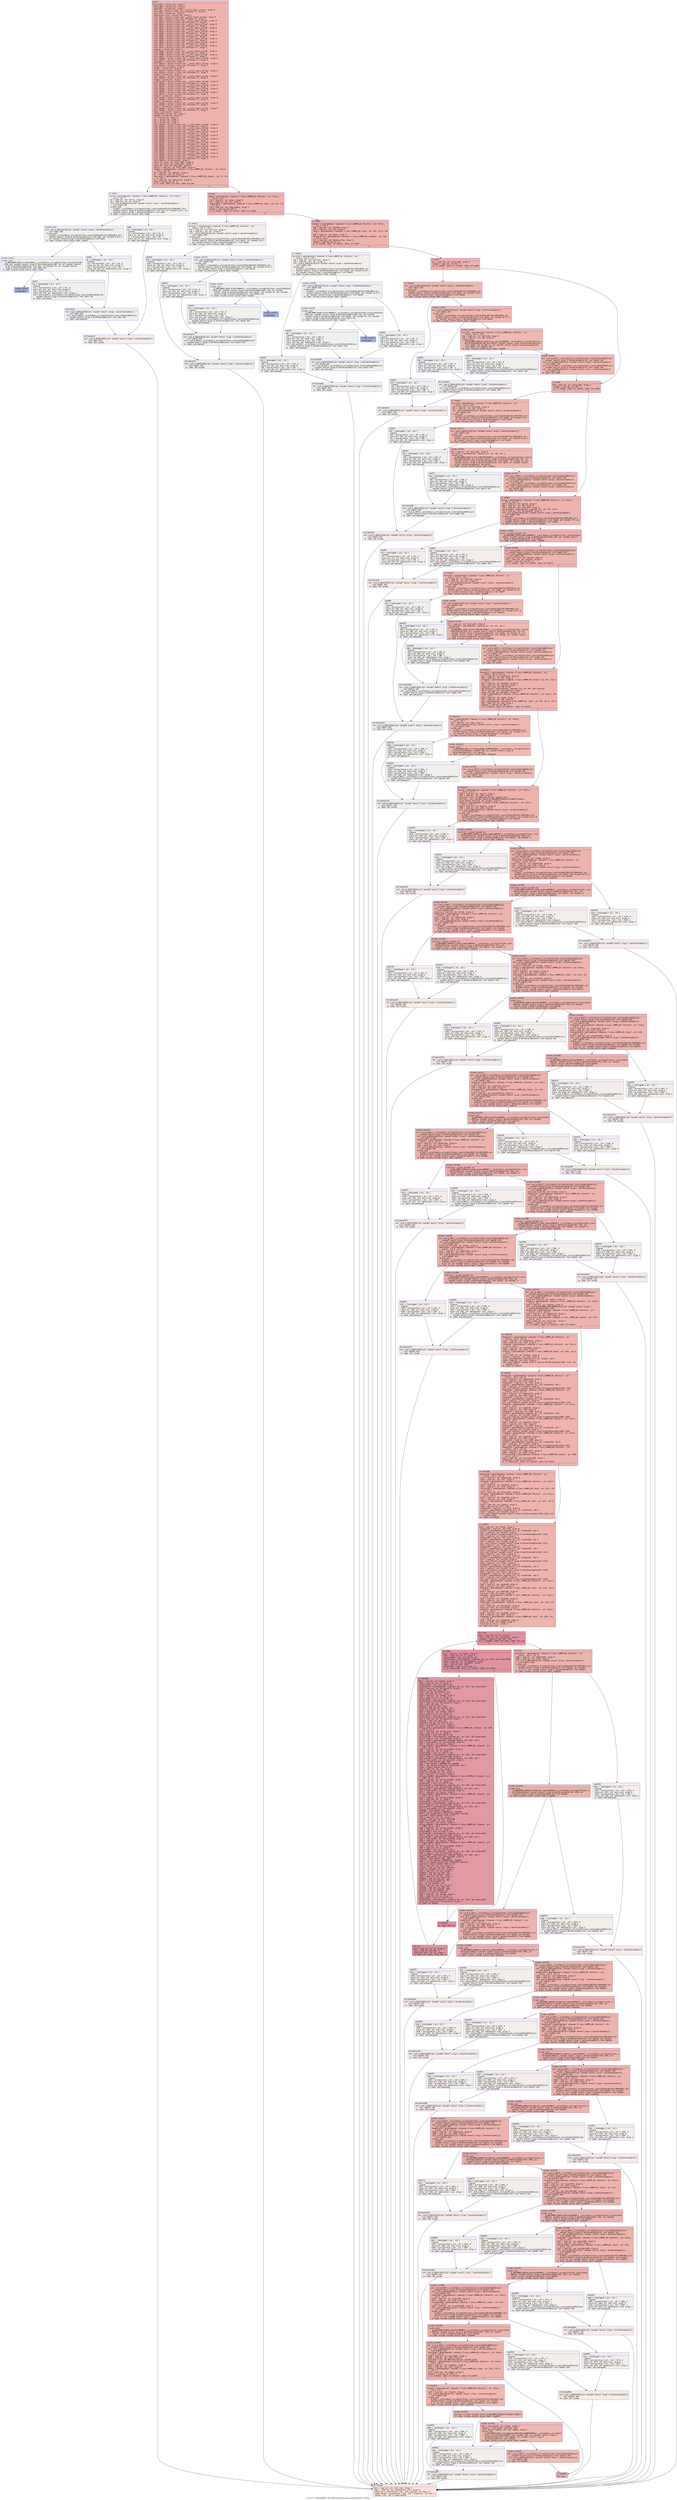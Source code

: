 digraph "CFG for '_ZN9LAMMPS_NS15ResetAtomsImage7commandEiPPc' function" {
	label="CFG for '_ZN9LAMMPS_NS15ResetAtomsImage7commandEiPPc' function";

	Node0x55f3fc782d20 [shape=record,color="#3d50c3ff", style=filled, fillcolor="#d6524470" fontname="Courier",label="{entry:\l|  %this.addr = alloca ptr, align 8\l  %narg.addr = alloca i32, align 4\l  %arg.addr = alloca ptr, align 8\l  %ref.tmp = alloca %\"class.std::__cxx11::basic_string\", align 8\l  %ref.tmp2 = alloca %\"class.std::allocator.4\", align 1\l  %exn.slot = alloca ptr, align 8\l  %ehselector.slot = alloca i32, align 4\l  %ref.tmp3 = alloca %\"class.std::__cxx11::basic_string\", align 8\l  %ref.tmp4 = alloca %\"class.std::allocator.4\", align 1\l  %ref.tmp14 = alloca %\"class.std::__cxx11::basic_string\", align 8\l  %ref.tmp15 = alloca %\"class.std::allocator.4\", align 1\l  %ref.tmp18 = alloca %\"class.std::__cxx11::basic_string\", align 8\l  %ref.tmp19 = alloca %\"class.std::allocator.4\", align 1\l  %ref.tmp33 = alloca %\"class.std::__cxx11::basic_string\", align 8\l  %ref.tmp34 = alloca %\"class.std::allocator.4\", align 1\l  %ref.tmp37 = alloca %\"class.std::__cxx11::basic_string\", align 8\l  %ref.tmp38 = alloca %\"class.std::allocator.4\", align 1\l  %ref.tmp50 = alloca %\"class.std::__cxx11::basic_string\", align 8\l  %ref.tmp51 = alloca %\"class.std::allocator.4\", align 1\l  %ref.tmp54 = alloca %\"class.std::__cxx11::basic_string\", align 8\l  %ref.tmp55 = alloca %\"class.std::allocator.4\", align 1\l  %ref.tmp69 = alloca %\"class.std::__cxx11::basic_string\", align 8\l  %ref.tmp70 = alloca %\"class.std::allocator.4\", align 1\l  %ref.tmp73 = alloca %\"class.std::__cxx11::basic_string\", align 8\l  %ref.tmp74 = alloca %\"class.std::allocator.4\", align 1\l  %igroup = alloca i32, align 4\l  %ref.tmp84 = alloca %\"class.std::__cxx11::basic_string\", align 8\l  %ref.tmp86 = alloca %\"class.std::allocator.4\", align 1\l  %ref.tmp96 = alloca %\"class.std::__cxx11::basic_string\", align 8\l  %ref.tmp97 = alloca %\"class.std::allocator.4\", align 1\l  %ref.tmp100 = alloca %\"class.std::__cxx11::basic_string\", align 8\l  %ref.tmp101 = alloca %\"class.std::allocator.4\", align 1\l  %groupbit = alloca i32, align 4\l  %ref.tmp116 = alloca %\"class.std::__cxx11::basic_string\", align 8\l  %ref.tmp117 = alloca %\"class.std::allocator.4\", align 1\l  %time1 = alloca double, align 8\l  %frags = alloca ptr, align 8\l  %ref.tmp127 = alloca %\"class.std::__cxx11::basic_string\", align 8\l  %ref.tmp128 = alloca %\"class.std::allocator.4\", align 1\l  %chunk = alloca ptr, align 8\l  %ref.tmp137 = alloca %\"class.std::__cxx11::basic_string\", align 8\l  %ref.tmp138 = alloca %\"class.std::allocator.4\", align 1\l  %flags = alloca ptr, align 8\l  %ref.tmp147 = alloca %\"class.std::__cxx11::basic_string\", align 8\l  %ref.tmp148 = alloca %\"class.std::allocator.4\", align 1\l  %ref.tmp156 = alloca %\"class.std::__cxx11::basic_string\", align 8\l  %ref.tmp157 = alloca %\"class.std::allocator.4\", align 1\l  %ref.tmp166 = alloca %\"class.std::__cxx11::basic_string\", align 8\l  %ref.tmp167 = alloca %\"class.std::allocator.4\", align 1\l  %ref.tmp176 = alloca %\"class.std::__cxx11::basic_string\", align 8\l  %ref.tmp177 = alloca %\"class.std::allocator.4\", align 1\l  %ifmin = alloca ptr, align 8\l  %ref.tmp185 = alloca %\"class.std::__cxx11::basic_string\", align 8\l  %ref.tmp186 = alloca %\"class.std::allocator.4\", align 1\l  %ifmax = alloca ptr, align 8\l  %ref.tmp195 = alloca %\"class.std::__cxx11::basic_string\", align 8\l  %ref.tmp196 = alloca %\"class.std::allocator.4\", align 1\l  %cdist = alloca ptr, align 8\l  %ref.tmp205 = alloca %\"class.std::__cxx11::basic_string\", align 8\l  %ref.tmp206 = alloca %\"class.std::allocator.4\", align 1\l  %mask = alloca ptr, align 8\l  %nlocal260 = alloca i32, align 4\l  %image = alloca ptr, align 8\l  %i = alloca i32, align 4\l  %ix = alloca i32, align 4\l  %iy = alloca i32, align 4\l  %iz = alloca i32, align 4\l  %ref.tmp326 = alloca %\"class.std::__cxx11::basic_string\", align 8\l  %ref.tmp327 = alloca %\"class.std::allocator.4\", align 1\l  %ref.tmp335 = alloca %\"class.std::__cxx11::basic_string\", align 8\l  %ref.tmp336 = alloca %\"class.std::allocator.4\", align 1\l  %ref.tmp344 = alloca %\"class.std::__cxx11::basic_string\", align 8\l  %ref.tmp345 = alloca %\"class.std::allocator.4\", align 1\l  %ref.tmp353 = alloca %\"class.std::__cxx11::basic_string\", align 8\l  %ref.tmp354 = alloca %\"class.std::allocator.4\", align 1\l  %ref.tmp362 = alloca %\"class.std::__cxx11::basic_string\", align 8\l  %ref.tmp363 = alloca %\"class.std::allocator.4\", align 1\l  %ref.tmp371 = alloca %\"class.std::__cxx11::basic_string\", align 8\l  %ref.tmp372 = alloca %\"class.std::allocator.4\", align 1\l  %ref.tmp381 = alloca %\"class.std::__cxx11::basic_string\", align 8\l  %ref.tmp382 = alloca %\"class.std::allocator.4\", align 1\l  %ref.tmp391 = alloca %\"class.std::__cxx11::basic_string\", align 8\l  %ref.tmp392 = alloca %\"class.std::allocator.4\", align 1\l  %ref.tmp401 = alloca %\"class.std::__cxx11::basic_string\", align 8\l  %ref.tmp402 = alloca %\"class.std::allocator.4\", align 1\l  %ref.tmp416 = alloca %\"class.std::__cxx11::basic_string\", align 8\l  %ref.tmp417 = alloca %\"class.std::allocator.4\", align 1\l  %ref.tmp420 = alloca double, align 8\l  store ptr %this, ptr %this.addr, align 8\l  store i32 %narg, ptr %narg.addr, align 4\l  store ptr %arg, ptr %arg.addr, align 8\l  %this1 = load ptr, ptr %this.addr, align 8\l  %domain = getelementptr inbounds %\"class.LAMMPS_NS::Pointers\", ptr %this1,\l... i32 0, i32 10\l  %0 = load ptr, ptr %domain, align 8\l  %1 = load ptr, ptr %0, align 8\l  %box_exist = getelementptr inbounds %\"class.LAMMPS_NS::Domain\", ptr %1, i32\l... 0, i32 1\l  %2 = load i32, ptr %box_exist, align 8\l  %cmp = icmp eq i32 %2, 0\l  br i1 %cmp, label %if.then, label %if.end\l|{<s0>T|<s1>F}}"];
	Node0x55f3fc782d20:s0 -> Node0x55f3fc788460[tooltip="entry -> if.then\nProbability 0.00%" ];
	Node0x55f3fc782d20:s1 -> Node0x55f3fc785890[tooltip="entry -> if.end\nProbability 100.00%" ];
	Node0x55f3fc788460 [shape=record,color="#3d50c3ff", style=filled, fillcolor="#e5d8d170" fontname="Courier",label="{if.then:\l|  %error = getelementptr inbounds %\"class.LAMMPS_NS::Pointers\", ptr %this1,\l... i32 0, i32 3\l  %3 = load ptr, ptr %error, align 8\l  %4 = load ptr, ptr %3, align 8\l  call void @_ZNSaIcEC1Ev(ptr noundef nonnull align 1 dereferenceable(1)\l... %ref.tmp2) #10\l  invoke void\l... @_ZNSt7__cxx1112basic_stringIcSt11char_traitsIcESaIcEEC2IS3_EEPKcRKS3_(ptr\l... noundef nonnull align 8 dereferenceable(32) %ref.tmp, ptr noundef @.str, ptr\l... noundef nonnull align 1 dereferenceable(1) %ref.tmp2)\l          to label %invoke.cont unwind label %lpad\l}"];
	Node0x55f3fc788460 -> Node0x55f3fc789150[tooltip="if.then -> invoke.cont\nProbability 50.00%" ];
	Node0x55f3fc788460 -> Node0x55f3fc789200[tooltip="if.then -> lpad\nProbability 50.00%" ];
	Node0x55f3fc789150 [shape=record,color="#3d50c3ff", style=filled, fillcolor="#e0dbd870" fontname="Courier",label="{invoke.cont:\l|  call void @_ZNSaIcEC1Ev(ptr noundef nonnull align 1 dereferenceable(1)\l... %ref.tmp4) #10\l  invoke void\l... @_ZNSt7__cxx1112basic_stringIcSt11char_traitsIcESaIcEEC2IS3_EEPKcRKS3_(ptr\l... noundef nonnull align 8 dereferenceable(32) %ref.tmp3, ptr noundef @.str.1,\l... ptr noundef nonnull align 1 dereferenceable(1) %ref.tmp4)\l          to label %invoke.cont6 unwind label %lpad5\l}"];
	Node0x55f3fc789150 -> Node0x55f3fc789590[tooltip="invoke.cont -> invoke.cont6\nProbability 50.00%" ];
	Node0x55f3fc789150 -> Node0x55f3fc7895e0[tooltip="invoke.cont -> lpad5\nProbability 50.00%" ];
	Node0x55f3fc789590 [shape=record,color="#3d50c3ff", style=filled, fillcolor="#dedcdb70" fontname="Courier",label="{invoke.cont6:\l|  invoke void\l... @_ZN9LAMMPS_NS5Error3allERKNSt7__cxx1112basic_stringIcSt11char_traitsIcESaIcEE\l...EiS8_(ptr noundef nonnull align 8 dereferenceable(196) %4, ptr noundef nonnull\l... align 8 dereferenceable(32) %ref.tmp, i32 noundef 43, ptr noundef nonnull\l... align 8 dereferenceable(32) %ref.tmp3) #11\l          to label %invoke.cont8 unwind label %lpad7\l}"];
	Node0x55f3fc789590 -> Node0x55f3fc789540[tooltip="invoke.cont6 -> invoke.cont8\nProbability 0.00%" ];
	Node0x55f3fc789590 -> Node0x55f3fc789840[tooltip="invoke.cont6 -> lpad7\nProbability 100.00%" ];
	Node0x55f3fc789540 [shape=record,color="#3d50c3ff", style=filled, fillcolor="#3d50c370" fontname="Courier",label="{invoke.cont8:\l|  unreachable\l}"];
	Node0x55f3fc789200 [shape=record,color="#3d50c3ff", style=filled, fillcolor="#e0dbd870" fontname="Courier",label="{lpad:\l|  %5 = landingpad \{ ptr, i32 \}\l          cleanup\l  %6 = extractvalue \{ ptr, i32 \} %5, 0\l  store ptr %6, ptr %exn.slot, align 8\l  %7 = extractvalue \{ ptr, i32 \} %5, 1\l  store i32 %7, ptr %ehselector.slot, align 4\l  br label %ehcleanup10\l}"];
	Node0x55f3fc789200 -> Node0x55f3fc789ee0[tooltip="lpad -> ehcleanup10\nProbability 100.00%" ];
	Node0x55f3fc7895e0 [shape=record,color="#3d50c3ff", style=filled, fillcolor="#dedcdb70" fontname="Courier",label="{lpad5:\l|  %8 = landingpad \{ ptr, i32 \}\l          cleanup\l  %9 = extractvalue \{ ptr, i32 \} %8, 0\l  store ptr %9, ptr %exn.slot, align 8\l  %10 = extractvalue \{ ptr, i32 \} %8, 1\l  store i32 %10, ptr %ehselector.slot, align 4\l  br label %ehcleanup\l}"];
	Node0x55f3fc7895e0 -> Node0x55f3fc78a230[tooltip="lpad5 -> ehcleanup\nProbability 100.00%" ];
	Node0x55f3fc789840 [shape=record,color="#3d50c3ff", style=filled, fillcolor="#dedcdb70" fontname="Courier",label="{lpad7:\l|  %11 = landingpad \{ ptr, i32 \}\l          cleanup\l  %12 = extractvalue \{ ptr, i32 \} %11, 0\l  store ptr %12, ptr %exn.slot, align 8\l  %13 = extractvalue \{ ptr, i32 \} %11, 1\l  store i32 %13, ptr %ehselector.slot, align 4\l  call void @_ZNSt7__cxx1112basic_stringIcSt11char_traitsIcESaIcEED1Ev(ptr\l... noundef nonnull align 8 dereferenceable(32) %ref.tmp3) #10\l  br label %ehcleanup\l}"];
	Node0x55f3fc789840 -> Node0x55f3fc78a230[tooltip="lpad7 -> ehcleanup\nProbability 100.00%" ];
	Node0x55f3fc78a230 [shape=record,color="#3d50c3ff", style=filled, fillcolor="#e0dbd870" fontname="Courier",label="{ehcleanup:\l|  call void @_ZNSaIcED1Ev(ptr noundef nonnull align 1 dereferenceable(1)\l... %ref.tmp4) #10\l  call void @_ZNSt7__cxx1112basic_stringIcSt11char_traitsIcESaIcEED1Ev(ptr\l... noundef nonnull align 8 dereferenceable(32) %ref.tmp) #10\l  br label %ehcleanup10\l}"];
	Node0x55f3fc78a230 -> Node0x55f3fc789ee0[tooltip="ehcleanup -> ehcleanup10\nProbability 100.00%" ];
	Node0x55f3fc789ee0 [shape=record,color="#3d50c3ff", style=filled, fillcolor="#e5d8d170" fontname="Courier",label="{ehcleanup10:\l|  call void @_ZNSaIcED1Ev(ptr noundef nonnull align 1 dereferenceable(1)\l... %ref.tmp2) #10\l  br label %eh.resume\l}"];
	Node0x55f3fc789ee0 -> Node0x55f3fc78ac90[tooltip="ehcleanup10 -> eh.resume\nProbability 100.00%" ];
	Node0x55f3fc785890 [shape=record,color="#3d50c3ff", style=filled, fillcolor="#d6524470" fontname="Courier",label="{if.end:\l|  %atom = getelementptr inbounds %\"class.LAMMPS_NS::Pointers\", ptr %this1,\l... i32 0, i32 6\l  %14 = load ptr, ptr %atom, align 8\l  %15 = load ptr, ptr %14, align 8\l  %tag_enable = getelementptr inbounds %\"class.LAMMPS_NS::Atom\", ptr %15, i32\l... 0, i32 7\l  %16 = load i32, ptr %tag_enable, align 4\l  %cmp11 = icmp eq i32 %16, 0\l  br i1 %cmp11, label %if.then12, label %if.end28\l|{<s0>T|<s1>F}}"];
	Node0x55f3fc785890:s0 -> Node0x55f3fc78b190[tooltip="if.end -> if.then12\nProbability 0.00%" ];
	Node0x55f3fc785890:s1 -> Node0x55f3fc78b210[tooltip="if.end -> if.end28\nProbability 100.00%" ];
	Node0x55f3fc78b190 [shape=record,color="#3d50c3ff", style=filled, fillcolor="#e5d8d170" fontname="Courier",label="{if.then12:\l|  %error13 = getelementptr inbounds %\"class.LAMMPS_NS::Pointers\", ptr\l... %this1, i32 0, i32 3\l  %17 = load ptr, ptr %error13, align 8\l  %18 = load ptr, ptr %17, align 8\l  call void @_ZNSaIcEC1Ev(ptr noundef nonnull align 1 dereferenceable(1)\l... %ref.tmp15) #10\l  invoke void\l... @_ZNSt7__cxx1112basic_stringIcSt11char_traitsIcESaIcEEC2IS3_EEPKcRKS3_(ptr\l... noundef nonnull align 8 dereferenceable(32) %ref.tmp14, ptr noundef @.str,\l... ptr noundef nonnull align 1 dereferenceable(1) %ref.tmp15)\l          to label %invoke.cont17 unwind label %lpad16\l}"];
	Node0x55f3fc78b190 -> Node0x55f3fc78b700[tooltip="if.then12 -> invoke.cont17\nProbability 50.00%" ];
	Node0x55f3fc78b190 -> Node0x55f3fc78b780[tooltip="if.then12 -> lpad16\nProbability 50.00%" ];
	Node0x55f3fc78b700 [shape=record,color="#3d50c3ff", style=filled, fillcolor="#e0dbd870" fontname="Courier",label="{invoke.cont17:\l|  call void @_ZNSaIcEC1Ev(ptr noundef nonnull align 1 dereferenceable(1)\l... %ref.tmp19) #10\l  invoke void\l... @_ZNSt7__cxx1112basic_stringIcSt11char_traitsIcESaIcEEC2IS3_EEPKcRKS3_(ptr\l... noundef nonnull align 8 dereferenceable(32) %ref.tmp18, ptr noundef @.str.2,\l... ptr noundef nonnull align 1 dereferenceable(1) %ref.tmp19)\l          to label %invoke.cont21 unwind label %lpad20\l}"];
	Node0x55f3fc78b700 -> Node0x55f3fc78b9e0[tooltip="invoke.cont17 -> invoke.cont21\nProbability 50.00%" ];
	Node0x55f3fc78b700 -> Node0x55f3fc78ba30[tooltip="invoke.cont17 -> lpad20\nProbability 50.00%" ];
	Node0x55f3fc78b9e0 [shape=record,color="#3d50c3ff", style=filled, fillcolor="#dedcdb70" fontname="Courier",label="{invoke.cont21:\l|  invoke void\l... @_ZN9LAMMPS_NS5Error3allERKNSt7__cxx1112basic_stringIcSt11char_traitsIcESaIcEE\l...EiS8_(ptr noundef nonnull align 8 dereferenceable(196) %18, ptr noundef\l... nonnull align 8 dereferenceable(32) %ref.tmp14, i32 noundef 45, ptr noundef\l... nonnull align 8 dereferenceable(32) %ref.tmp18) #11\l          to label %invoke.cont23 unwind label %lpad22\l}"];
	Node0x55f3fc78b9e0 -> Node0x55f3fc78b990[tooltip="invoke.cont21 -> invoke.cont23\nProbability 0.00%" ];
	Node0x55f3fc78b9e0 -> Node0x55f3fc78bd50[tooltip="invoke.cont21 -> lpad22\nProbability 100.00%" ];
	Node0x55f3fc78b990 [shape=record,color="#3d50c3ff", style=filled, fillcolor="#3d50c370" fontname="Courier",label="{invoke.cont23:\l|  unreachable\l}"];
	Node0x55f3fc78b780 [shape=record,color="#3d50c3ff", style=filled, fillcolor="#e0dbd870" fontname="Courier",label="{lpad16:\l|  %19 = landingpad \{ ptr, i32 \}\l          cleanup\l  %20 = extractvalue \{ ptr, i32 \} %19, 0\l  store ptr %20, ptr %exn.slot, align 8\l  %21 = extractvalue \{ ptr, i32 \} %19, 1\l  store i32 %21, ptr %ehselector.slot, align 4\l  br label %ehcleanup27\l}"];
	Node0x55f3fc78b780 -> Node0x55f3fc78c310[tooltip="lpad16 -> ehcleanup27\nProbability 100.00%" ];
	Node0x55f3fc78ba30 [shape=record,color="#3d50c3ff", style=filled, fillcolor="#dedcdb70" fontname="Courier",label="{lpad20:\l|  %22 = landingpad \{ ptr, i32 \}\l          cleanup\l  %23 = extractvalue \{ ptr, i32 \} %22, 0\l  store ptr %23, ptr %exn.slot, align 8\l  %24 = extractvalue \{ ptr, i32 \} %22, 1\l  store i32 %24, ptr %ehselector.slot, align 4\l  br label %ehcleanup25\l}"];
	Node0x55f3fc78ba30 -> Node0x55f3fc78c660[tooltip="lpad20 -> ehcleanup25\nProbability 100.00%" ];
	Node0x55f3fc78bd50 [shape=record,color="#3d50c3ff", style=filled, fillcolor="#dedcdb70" fontname="Courier",label="{lpad22:\l|  %25 = landingpad \{ ptr, i32 \}\l          cleanup\l  %26 = extractvalue \{ ptr, i32 \} %25, 0\l  store ptr %26, ptr %exn.slot, align 8\l  %27 = extractvalue \{ ptr, i32 \} %25, 1\l  store i32 %27, ptr %ehselector.slot, align 4\l  call void @_ZNSt7__cxx1112basic_stringIcSt11char_traitsIcESaIcEED1Ev(ptr\l... noundef nonnull align 8 dereferenceable(32) %ref.tmp18) #10\l  br label %ehcleanup25\l}"];
	Node0x55f3fc78bd50 -> Node0x55f3fc78c660[tooltip="lpad22 -> ehcleanup25\nProbability 100.00%" ];
	Node0x55f3fc78c660 [shape=record,color="#3d50c3ff", style=filled, fillcolor="#e0dbd870" fontname="Courier",label="{ehcleanup25:\l|  call void @_ZNSaIcED1Ev(ptr noundef nonnull align 1 dereferenceable(1)\l... %ref.tmp19) #10\l  call void @_ZNSt7__cxx1112basic_stringIcSt11char_traitsIcESaIcEED1Ev(ptr\l... noundef nonnull align 8 dereferenceable(32) %ref.tmp14) #10\l  br label %ehcleanup27\l}"];
	Node0x55f3fc78c660 -> Node0x55f3fc78c310[tooltip="ehcleanup25 -> ehcleanup27\nProbability 100.00%" ];
	Node0x55f3fc78c310 [shape=record,color="#3d50c3ff", style=filled, fillcolor="#e5d8d170" fontname="Courier",label="{ehcleanup27:\l|  call void @_ZNSaIcED1Ev(ptr noundef nonnull align 1 dereferenceable(1)\l... %ref.tmp15) #10\l  br label %eh.resume\l}"];
	Node0x55f3fc78c310 -> Node0x55f3fc78ac90[tooltip="ehcleanup27 -> eh.resume\nProbability 100.00%" ];
	Node0x55f3fc78b210 [shape=record,color="#3d50c3ff", style=filled, fillcolor="#d6524470" fontname="Courier",label="{if.end28:\l|  %atom29 = getelementptr inbounds %\"class.LAMMPS_NS::Pointers\", ptr %this1,\l... i32 0, i32 6\l  %28 = load ptr, ptr %atom29, align 8\l  %29 = load ptr, ptr %28, align 8\l  %avec = getelementptr inbounds %\"class.LAMMPS_NS::Atom\", ptr %29, i32 0, i32\l... 2\l  %30 = load ptr, ptr %avec, align 8\l  %bonds_allow = getelementptr inbounds %\"class.LAMMPS_NS::AtomVec\", ptr %30,\l... i32 0, i32 2\l  %31 = load i32, ptr %bonds_allow, align 4\l  %cmp30 = icmp eq i32 %31, 0\l  br i1 %cmp30, label %if.then31, label %if.end47\l|{<s0>T|<s1>F}}"];
	Node0x55f3fc78b210:s0 -> Node0x55f3fc78d8a0[tooltip="if.end28 -> if.then31\nProbability 0.00%" ];
	Node0x55f3fc78b210:s1 -> Node0x55f3fc78d920[tooltip="if.end28 -> if.end47\nProbability 100.00%" ];
	Node0x55f3fc78d8a0 [shape=record,color="#3d50c3ff", style=filled, fillcolor="#e5d8d170" fontname="Courier",label="{if.then31:\l|  %error32 = getelementptr inbounds %\"class.LAMMPS_NS::Pointers\", ptr\l... %this1, i32 0, i32 3\l  %32 = load ptr, ptr %error32, align 8\l  %33 = load ptr, ptr %32, align 8\l  call void @_ZNSaIcEC1Ev(ptr noundef nonnull align 1 dereferenceable(1)\l... %ref.tmp34) #10\l  invoke void\l... @_ZNSt7__cxx1112basic_stringIcSt11char_traitsIcESaIcEEC2IS3_EEPKcRKS3_(ptr\l... noundef nonnull align 8 dereferenceable(32) %ref.tmp33, ptr noundef @.str,\l... ptr noundef nonnull align 1 dereferenceable(1) %ref.tmp34)\l          to label %invoke.cont36 unwind label %lpad35\l}"];
	Node0x55f3fc78d8a0 -> Node0x55f3fc78ddb0[tooltip="if.then31 -> invoke.cont36\nProbability 50.00%" ];
	Node0x55f3fc78d8a0 -> Node0x55f3fc78de30[tooltip="if.then31 -> lpad35\nProbability 50.00%" ];
	Node0x55f3fc78ddb0 [shape=record,color="#3d50c3ff", style=filled, fillcolor="#e0dbd870" fontname="Courier",label="{invoke.cont36:\l|  call void @_ZNSaIcEC1Ev(ptr noundef nonnull align 1 dereferenceable(1)\l... %ref.tmp38) #10\l  invoke void\l... @_ZNSt7__cxx1112basic_stringIcSt11char_traitsIcESaIcEEC2IS3_EEPKcRKS3_(ptr\l... noundef nonnull align 8 dereferenceable(32) %ref.tmp37, ptr noundef @.str.3,\l... ptr noundef nonnull align 1 dereferenceable(1) %ref.tmp38)\l          to label %invoke.cont40 unwind label %lpad39\l}"];
	Node0x55f3fc78ddb0 -> Node0x55f3fc78e150[tooltip="invoke.cont36 -> invoke.cont40\nProbability 50.00%" ];
	Node0x55f3fc78ddb0 -> Node0x55f3fc78e1a0[tooltip="invoke.cont36 -> lpad39\nProbability 50.00%" ];
	Node0x55f3fc78e150 [shape=record,color="#3d50c3ff", style=filled, fillcolor="#dedcdb70" fontname="Courier",label="{invoke.cont40:\l|  invoke void\l... @_ZN9LAMMPS_NS5Error3allERKNSt7__cxx1112basic_stringIcSt11char_traitsIcESaIcEE\l...EiS8_(ptr noundef nonnull align 8 dereferenceable(196) %33, ptr noundef\l... nonnull align 8 dereferenceable(32) %ref.tmp33, i32 noundef 47, ptr noundef\l... nonnull align 8 dereferenceable(32) %ref.tmp37) #11\l          to label %invoke.cont42 unwind label %lpad41\l}"];
	Node0x55f3fc78e150 -> Node0x55f3fc78e100[tooltip="invoke.cont40 -> invoke.cont42\nProbability 0.00%" ];
	Node0x55f3fc78e150 -> Node0x55f3fc78e460[tooltip="invoke.cont40 -> lpad41\nProbability 100.00%" ];
	Node0x55f3fc78e100 [shape=record,color="#3d50c3ff", style=filled, fillcolor="#3d50c370" fontname="Courier",label="{invoke.cont42:\l|  unreachable\l}"];
	Node0x55f3fc78de30 [shape=record,color="#3d50c3ff", style=filled, fillcolor="#e0dbd870" fontname="Courier",label="{lpad35:\l|  %34 = landingpad \{ ptr, i32 \}\l          cleanup\l  %35 = extractvalue \{ ptr, i32 \} %34, 0\l  store ptr %35, ptr %exn.slot, align 8\l  %36 = extractvalue \{ ptr, i32 \} %34, 1\l  store i32 %36, ptr %ehselector.slot, align 4\l  br label %ehcleanup46\l}"];
	Node0x55f3fc78de30 -> Node0x55f3fc78ea20[tooltip="lpad35 -> ehcleanup46\nProbability 100.00%" ];
	Node0x55f3fc78e1a0 [shape=record,color="#3d50c3ff", style=filled, fillcolor="#dedcdb70" fontname="Courier",label="{lpad39:\l|  %37 = landingpad \{ ptr, i32 \}\l          cleanup\l  %38 = extractvalue \{ ptr, i32 \} %37, 0\l  store ptr %38, ptr %exn.slot, align 8\l  %39 = extractvalue \{ ptr, i32 \} %37, 1\l  store i32 %39, ptr %ehselector.slot, align 4\l  br label %ehcleanup44\l}"];
	Node0x55f3fc78e1a0 -> Node0x55f3fc784b80[tooltip="lpad39 -> ehcleanup44\nProbability 100.00%" ];
	Node0x55f3fc78e460 [shape=record,color="#3d50c3ff", style=filled, fillcolor="#dedcdb70" fontname="Courier",label="{lpad41:\l|  %40 = landingpad \{ ptr, i32 \}\l          cleanup\l  %41 = extractvalue \{ ptr, i32 \} %40, 0\l  store ptr %41, ptr %exn.slot, align 8\l  %42 = extractvalue \{ ptr, i32 \} %40, 1\l  store i32 %42, ptr %ehselector.slot, align 4\l  call void @_ZNSt7__cxx1112basic_stringIcSt11char_traitsIcESaIcEED1Ev(ptr\l... noundef nonnull align 8 dereferenceable(32) %ref.tmp37) #10\l  br label %ehcleanup44\l}"];
	Node0x55f3fc78e460 -> Node0x55f3fc784b80[tooltip="lpad41 -> ehcleanup44\nProbability 100.00%" ];
	Node0x55f3fc784b80 [shape=record,color="#3d50c3ff", style=filled, fillcolor="#e0dbd870" fontname="Courier",label="{ehcleanup44:\l|  call void @_ZNSaIcED1Ev(ptr noundef nonnull align 1 dereferenceable(1)\l... %ref.tmp38) #10\l  call void @_ZNSt7__cxx1112basic_stringIcSt11char_traitsIcESaIcEED1Ev(ptr\l... noundef nonnull align 8 dereferenceable(32) %ref.tmp33) #10\l  br label %ehcleanup46\l}"];
	Node0x55f3fc784b80 -> Node0x55f3fc78ea20[tooltip="ehcleanup44 -> ehcleanup46\nProbability 100.00%" ];
	Node0x55f3fc78ea20 [shape=record,color="#3d50c3ff", style=filled, fillcolor="#e5d8d170" fontname="Courier",label="{ehcleanup46:\l|  call void @_ZNSaIcED1Ev(ptr noundef nonnull align 1 dereferenceable(1)\l... %ref.tmp34) #10\l  br label %eh.resume\l}"];
	Node0x55f3fc78ea20 -> Node0x55f3fc78ac90[tooltip="ehcleanup46 -> eh.resume\nProbability 100.00%" ];
	Node0x55f3fc78d920 [shape=record,color="#3d50c3ff", style=filled, fillcolor="#d6524470" fontname="Courier",label="{if.end47:\l|  %43 = load i32, ptr %narg.addr, align 4\l  %cmp48 = icmp slt i32 %43, 1\l  br i1 %cmp48, label %if.then49, label %if.end65\l|{<s0>T|<s1>F}}"];
	Node0x55f3fc78d920:s0 -> Node0x55f3fc7855b0[tooltip="if.end47 -> if.then49\nProbability 37.50%" ];
	Node0x55f3fc78d920:s1 -> Node0x55f3fc785600[tooltip="if.end47 -> if.end65\nProbability 62.50%" ];
	Node0x55f3fc7855b0 [shape=record,color="#3d50c3ff", style=filled, fillcolor="#de614d70" fontname="Courier",label="{if.then49:\l|  call void @_ZNSaIcEC1Ev(ptr noundef nonnull align 1 dereferenceable(1)\l... %ref.tmp51) #10\l  invoke void\l... @_ZNSt7__cxx1112basic_stringIcSt11char_traitsIcESaIcEEC2IS3_EEPKcRKS3_(ptr\l... noundef nonnull align 8 dereferenceable(32) %ref.tmp50, ptr noundef @.str,\l... ptr noundef nonnull align 1 dereferenceable(1) %ref.tmp51)\l          to label %invoke.cont53 unwind label %lpad52\l}"];
	Node0x55f3fc7855b0 -> Node0x55f3fc790ad0[tooltip="if.then49 -> invoke.cont53\nProbability 100.00%" ];
	Node0x55f3fc7855b0 -> Node0x55f3fc790b20[tooltip="if.then49 -> lpad52\nProbability 0.00%" ];
	Node0x55f3fc790ad0 [shape=record,color="#3d50c3ff", style=filled, fillcolor="#de614d70" fontname="Courier",label="{invoke.cont53:\l|  call void @_ZNSaIcEC1Ev(ptr noundef nonnull align 1 dereferenceable(1)\l... %ref.tmp55) #10\l  invoke void\l... @_ZNSt7__cxx1112basic_stringIcSt11char_traitsIcESaIcEEC2IS3_EEPKcRKS3_(ptr\l... noundef nonnull align 8 dereferenceable(32) %ref.tmp54, ptr noundef @.str.4,\l... ptr noundef nonnull align 1 dereferenceable(1) %ref.tmp55)\l          to label %invoke.cont57 unwind label %lpad56\l}"];
	Node0x55f3fc790ad0 -> Node0x55f3fc790e40[tooltip="invoke.cont53 -> invoke.cont57\nProbability 100.00%" ];
	Node0x55f3fc790ad0 -> Node0x55f3fc790e90[tooltip="invoke.cont53 -> lpad56\nProbability 0.00%" ];
	Node0x55f3fc790e40 [shape=record,color="#3d50c3ff", style=filled, fillcolor="#de614d70" fontname="Courier",label="{invoke.cont57:\l|  %error58 = getelementptr inbounds %\"class.LAMMPS_NS::Pointers\", ptr\l... %this1, i32 0, i32 3\l  %44 = load ptr, ptr %error58, align 8\l  %45 = load ptr, ptr %44, align 8\l  invoke void\l... @_ZN9LAMMPS_NS5utils16missing_cmd_argsERKNSt7__cxx1112basic_stringIcSt11char_t\l...raitsIcESaIcEEEiS8_PNS_5ErrorE(ptr noundef nonnull align 8 dereferenceable(32)\l... %ref.tmp50, i32 noundef 51, ptr noundef nonnull align 8 dereferenceable(32)\l... %ref.tmp54, ptr noundef %45)\l          to label %invoke.cont60 unwind label %lpad59\l}"];
	Node0x55f3fc790e40 -> Node0x55f3fc790df0[tooltip="invoke.cont57 -> invoke.cont60\nProbability 100.00%" ];
	Node0x55f3fc790e40 -> Node0x55f3fc791330[tooltip="invoke.cont57 -> lpad59\nProbability 0.00%" ];
	Node0x55f3fc790df0 [shape=record,color="#3d50c3ff", style=filled, fillcolor="#de614d70" fontname="Courier",label="{invoke.cont60:\l|  call void @_ZNSt7__cxx1112basic_stringIcSt11char_traitsIcESaIcEED1Ev(ptr\l... noundef nonnull align 8 dereferenceable(32) %ref.tmp54) #10\l  call void @_ZNSaIcED1Ev(ptr noundef nonnull align 1 dereferenceable(1)\l... %ref.tmp55) #10\l  call void @_ZNSt7__cxx1112basic_stringIcSt11char_traitsIcESaIcEED1Ev(ptr\l... noundef nonnull align 8 dereferenceable(32) %ref.tmp50) #10\l  call void @_ZNSaIcED1Ev(ptr noundef nonnull align 1 dereferenceable(1)\l... %ref.tmp51) #10\l  br label %if.end65\l}"];
	Node0x55f3fc790df0 -> Node0x55f3fc785600[tooltip="invoke.cont60 -> if.end65\nProbability 100.00%" ];
	Node0x55f3fc790b20 [shape=record,color="#3d50c3ff", style=filled, fillcolor="#e0dbd870" fontname="Courier",label="{lpad52:\l|  %46 = landingpad \{ ptr, i32 \}\l          cleanup\l  %47 = extractvalue \{ ptr, i32 \} %46, 0\l  store ptr %47, ptr %exn.slot, align 8\l  %48 = extractvalue \{ ptr, i32 \} %46, 1\l  store i32 %48, ptr %ehselector.slot, align 4\l  br label %ehcleanup64\l}"];
	Node0x55f3fc790b20 -> Node0x55f3fc792640[tooltip="lpad52 -> ehcleanup64\nProbability 100.00%" ];
	Node0x55f3fc790e90 [shape=record,color="#3d50c3ff", style=filled, fillcolor="#e0dbd870" fontname="Courier",label="{lpad56:\l|  %49 = landingpad \{ ptr, i32 \}\l          cleanup\l  %50 = extractvalue \{ ptr, i32 \} %49, 0\l  store ptr %50, ptr %exn.slot, align 8\l  %51 = extractvalue \{ ptr, i32 \} %49, 1\l  store i32 %51, ptr %ehselector.slot, align 4\l  br label %ehcleanup62\l}"];
	Node0x55f3fc790e90 -> Node0x55f3fc7929b0[tooltip="lpad56 -> ehcleanup62\nProbability 100.00%" ];
	Node0x55f3fc791330 [shape=record,color="#3d50c3ff", style=filled, fillcolor="#e0dbd870" fontname="Courier",label="{lpad59:\l|  %52 = landingpad \{ ptr, i32 \}\l          cleanup\l  %53 = extractvalue \{ ptr, i32 \} %52, 0\l  store ptr %53, ptr %exn.slot, align 8\l  %54 = extractvalue \{ ptr, i32 \} %52, 1\l  store i32 %54, ptr %ehselector.slot, align 4\l  call void @_ZNSt7__cxx1112basic_stringIcSt11char_traitsIcESaIcEED1Ev(ptr\l... noundef nonnull align 8 dereferenceable(32) %ref.tmp54) #10\l  br label %ehcleanup62\l}"];
	Node0x55f3fc791330 -> Node0x55f3fc7929b0[tooltip="lpad59 -> ehcleanup62\nProbability 100.00%" ];
	Node0x55f3fc7929b0 [shape=record,color="#3d50c3ff", style=filled, fillcolor="#e3d9d370" fontname="Courier",label="{ehcleanup62:\l|  call void @_ZNSaIcED1Ev(ptr noundef nonnull align 1 dereferenceable(1)\l... %ref.tmp55) #10\l  call void @_ZNSt7__cxx1112basic_stringIcSt11char_traitsIcESaIcEED1Ev(ptr\l... noundef nonnull align 8 dereferenceable(32) %ref.tmp50) #10\l  br label %ehcleanup64\l}"];
	Node0x55f3fc7929b0 -> Node0x55f3fc792640[tooltip="ehcleanup62 -> ehcleanup64\nProbability 100.00%" ];
	Node0x55f3fc792640 [shape=record,color="#3d50c3ff", style=filled, fillcolor="#e5d8d170" fontname="Courier",label="{ehcleanup64:\l|  call void @_ZNSaIcED1Ev(ptr noundef nonnull align 1 dereferenceable(1)\l... %ref.tmp51) #10\l  br label %eh.resume\l}"];
	Node0x55f3fc792640 -> Node0x55f3fc78ac90[tooltip="ehcleanup64 -> eh.resume\nProbability 100.00%" ];
	Node0x55f3fc785600 [shape=record,color="#3d50c3ff", style=filled, fillcolor="#d6524470" fontname="Courier",label="{if.end65:\l|  %55 = load i32, ptr %narg.addr, align 4\l  %cmp66 = icmp sgt i32 %55, 1\l  br i1 %cmp66, label %if.then67, label %if.end83\l|{<s0>T|<s1>F}}"];
	Node0x55f3fc785600:s0 -> Node0x55f3fc7933c0[tooltip="if.end65 -> if.then67\nProbability 50.00%" ];
	Node0x55f3fc785600:s1 -> Node0x55f3fc793410[tooltip="if.end65 -> if.end83\nProbability 50.00%" ];
	Node0x55f3fc7933c0 [shape=record,color="#3d50c3ff", style=filled, fillcolor="#dc5d4a70" fontname="Courier",label="{if.then67:\l|  %error68 = getelementptr inbounds %\"class.LAMMPS_NS::Pointers\", ptr\l... %this1, i32 0, i32 3\l  %56 = load ptr, ptr %error68, align 8\l  %57 = load ptr, ptr %56, align 8\l  call void @_ZNSaIcEC1Ev(ptr noundef nonnull align 1 dereferenceable(1)\l... %ref.tmp70) #10\l  invoke void\l... @_ZNSt7__cxx1112basic_stringIcSt11char_traitsIcESaIcEEC2IS3_EEPKcRKS3_(ptr\l... noundef nonnull align 8 dereferenceable(32) %ref.tmp69, ptr noundef @.str,\l... ptr noundef nonnull align 1 dereferenceable(1) %ref.tmp70)\l          to label %invoke.cont72 unwind label %lpad71\l}"];
	Node0x55f3fc7933c0 -> Node0x55f3fc7938a0[tooltip="if.then67 -> invoke.cont72\nProbability 100.00%" ];
	Node0x55f3fc7933c0 -> Node0x55f3fc793920[tooltip="if.then67 -> lpad71\nProbability 0.00%" ];
	Node0x55f3fc7938a0 [shape=record,color="#3d50c3ff", style=filled, fillcolor="#dc5d4a70" fontname="Courier",label="{invoke.cont72:\l|  call void @_ZNSaIcEC1Ev(ptr noundef nonnull align 1 dereferenceable(1)\l... %ref.tmp74) #10\l  invoke void\l... @_ZNSt7__cxx1112basic_stringIcSt11char_traitsIcESaIcEEC2IS3_EEPKcRKS3_(ptr\l... noundef nonnull align 8 dereferenceable(32) %ref.tmp73, ptr noundef @.str.5,\l... ptr noundef nonnull align 1 dereferenceable(1) %ref.tmp74)\l          to label %invoke.cont76 unwind label %lpad75\l}"];
	Node0x55f3fc7938a0 -> Node0x55f3fc793c40[tooltip="invoke.cont72 -> invoke.cont76\nProbability 100.00%" ];
	Node0x55f3fc7938a0 -> Node0x55f3fc793c90[tooltip="invoke.cont72 -> lpad75\nProbability 0.00%" ];
	Node0x55f3fc793c40 [shape=record,color="#3d50c3ff", style=filled, fillcolor="#dc5d4a70" fontname="Courier",label="{invoke.cont76:\l|  %58 = load ptr, ptr %arg.addr, align 8\l  %arrayidx = getelementptr inbounds ptr, ptr %58, i64 1\l  invoke void\l... @_ZN9LAMMPS_NS5Error3allIJRPcEEEvRKNSt7__cxx1112basic_stringIcSt11char_traitsI\l...cESaIcEEEiSB_DpOT_(ptr noundef nonnull align 8 dereferenceable(196) %57, ptr\l... noundef nonnull align 8 dereferenceable(32) %ref.tmp69, i32 noundef 52, ptr\l... noundef nonnull align 8 dereferenceable(32) %ref.tmp73, ptr noundef nonnull\l... align 8 dereferenceable(8) %arrayidx)\l          to label %invoke.cont78 unwind label %lpad77\l}"];
	Node0x55f3fc793c40 -> Node0x55f3fc793bf0[tooltip="invoke.cont76 -> invoke.cont78\nProbability 100.00%" ];
	Node0x55f3fc793c40 -> Node0x55f3fc7941a0[tooltip="invoke.cont76 -> lpad77\nProbability 0.00%" ];
	Node0x55f3fc793bf0 [shape=record,color="#3d50c3ff", style=filled, fillcolor="#dc5d4a70" fontname="Courier",label="{invoke.cont78:\l|  call void @_ZNSt7__cxx1112basic_stringIcSt11char_traitsIcESaIcEED1Ev(ptr\l... noundef nonnull align 8 dereferenceable(32) %ref.tmp73) #10\l  call void @_ZNSaIcED1Ev(ptr noundef nonnull align 1 dereferenceable(1)\l... %ref.tmp74) #10\l  call void @_ZNSt7__cxx1112basic_stringIcSt11char_traitsIcESaIcEED1Ev(ptr\l... noundef nonnull align 8 dereferenceable(32) %ref.tmp69) #10\l  call void @_ZNSaIcED1Ev(ptr noundef nonnull align 1 dereferenceable(1)\l... %ref.tmp70) #10\l  br label %if.end83\l}"];
	Node0x55f3fc793bf0 -> Node0x55f3fc793410[tooltip="invoke.cont78 -> if.end83\nProbability 100.00%" ];
	Node0x55f3fc793920 [shape=record,color="#3d50c3ff", style=filled, fillcolor="#e0dbd870" fontname="Courier",label="{lpad71:\l|  %59 = landingpad \{ ptr, i32 \}\l          cleanup\l  %60 = extractvalue \{ ptr, i32 \} %59, 0\l  store ptr %60, ptr %exn.slot, align 8\l  %61 = extractvalue \{ ptr, i32 \} %59, 1\l  store i32 %61, ptr %ehselector.slot, align 4\l  br label %ehcleanup82\l}"];
	Node0x55f3fc793920 -> Node0x55f3fc794c20[tooltip="lpad71 -> ehcleanup82\nProbability 100.00%" ];
	Node0x55f3fc793c90 [shape=record,color="#3d50c3ff", style=filled, fillcolor="#e0dbd870" fontname="Courier",label="{lpad75:\l|  %62 = landingpad \{ ptr, i32 \}\l          cleanup\l  %63 = extractvalue \{ ptr, i32 \} %62, 0\l  store ptr %63, ptr %exn.slot, align 8\l  %64 = extractvalue \{ ptr, i32 \} %62, 1\l  store i32 %64, ptr %ehselector.slot, align 4\l  br label %ehcleanup80\l}"];
	Node0x55f3fc793c90 -> Node0x55f3fc794f90[tooltip="lpad75 -> ehcleanup80\nProbability 100.00%" ];
	Node0x55f3fc7941a0 [shape=record,color="#3d50c3ff", style=filled, fillcolor="#e0dbd870" fontname="Courier",label="{lpad77:\l|  %65 = landingpad \{ ptr, i32 \}\l          cleanup\l  %66 = extractvalue \{ ptr, i32 \} %65, 0\l  store ptr %66, ptr %exn.slot, align 8\l  %67 = extractvalue \{ ptr, i32 \} %65, 1\l  store i32 %67, ptr %ehselector.slot, align 4\l  call void @_ZNSt7__cxx1112basic_stringIcSt11char_traitsIcESaIcEED1Ev(ptr\l... noundef nonnull align 8 dereferenceable(32) %ref.tmp73) #10\l  br label %ehcleanup80\l}"];
	Node0x55f3fc7941a0 -> Node0x55f3fc794f90[tooltip="lpad77 -> ehcleanup80\nProbability 100.00%" ];
	Node0x55f3fc794f90 [shape=record,color="#3d50c3ff", style=filled, fillcolor="#e5d8d170" fontname="Courier",label="{ehcleanup80:\l|  call void @_ZNSaIcED1Ev(ptr noundef nonnull align 1 dereferenceable(1)\l... %ref.tmp74) #10\l  call void @_ZNSt7__cxx1112basic_stringIcSt11char_traitsIcESaIcEED1Ev(ptr\l... noundef nonnull align 8 dereferenceable(32) %ref.tmp69) #10\l  br label %ehcleanup82\l}"];
	Node0x55f3fc794f90 -> Node0x55f3fc794c20[tooltip="ehcleanup80 -> ehcleanup82\nProbability 100.00%" ];
	Node0x55f3fc794c20 [shape=record,color="#3d50c3ff", style=filled, fillcolor="#e8d6cc70" fontname="Courier",label="{ehcleanup82:\l|  call void @_ZNSaIcED1Ev(ptr noundef nonnull align 1 dereferenceable(1)\l... %ref.tmp70) #10\l  br label %eh.resume\l}"];
	Node0x55f3fc794c20 -> Node0x55f3fc78ac90[tooltip="ehcleanup82 -> eh.resume\nProbability 100.00%" ];
	Node0x55f3fc793410 [shape=record,color="#3d50c3ff", style=filled, fillcolor="#d6524470" fontname="Courier",label="{if.end83:\l|  %group = getelementptr inbounds %\"class.LAMMPS_NS::Pointers\", ptr %this1,\l... i32 0, i32 13\l  %68 = load ptr, ptr %group, align 8\l  %69 = load ptr, ptr %68, align 8\l  %70 = load ptr, ptr %arg.addr, align 8\l  %arrayidx85 = getelementptr inbounds ptr, ptr %70, i64 0\l  %71 = load ptr, ptr %arrayidx85, align 8\l  call void @_ZNSaIcEC1Ev(ptr noundef nonnull align 1 dereferenceable(1)\l... %ref.tmp86) #10\l  invoke void\l... @_ZNSt7__cxx1112basic_stringIcSt11char_traitsIcESaIcEEC2IS3_EEPKcRKS3_(ptr\l... noundef nonnull align 8 dereferenceable(32) %ref.tmp84, ptr noundef %71, ptr\l... noundef nonnull align 1 dereferenceable(1) %ref.tmp86)\l          to label %invoke.cont88 unwind label %lpad87\l}"];
	Node0x55f3fc793410 -> Node0x55f3fc795e20[tooltip="if.end83 -> invoke.cont88\nProbability 100.00%" ];
	Node0x55f3fc793410 -> Node0x55f3fc795ea0[tooltip="if.end83 -> lpad87\nProbability 0.00%" ];
	Node0x55f3fc795e20 [shape=record,color="#3d50c3ff", style=filled, fillcolor="#d6524470" fontname="Courier",label="{invoke.cont88:\l|  %call = invoke noundef i32\l... @_ZN9LAMMPS_NS5Group4findERKNSt7__cxx1112basic_stringIcSt11char_traitsIcESaIcE\l...EE(ptr noundef nonnull align 8 dereferenceable(244) %69, ptr noundef nonnull\l... align 8 dereferenceable(32) %ref.tmp84)\l          to label %invoke.cont90 unwind label %lpad89\l}"];
	Node0x55f3fc795e20 -> Node0x55f3fc795dd0[tooltip="invoke.cont88 -> invoke.cont90\nProbability 100.00%" ];
	Node0x55f3fc795e20 -> Node0x55f3fc796130[tooltip="invoke.cont88 -> lpad89\nProbability 0.00%" ];
	Node0x55f3fc795dd0 [shape=record,color="#3d50c3ff", style=filled, fillcolor="#d6524470" fontname="Courier",label="{invoke.cont90:\l|  call void @_ZNSt7__cxx1112basic_stringIcSt11char_traitsIcESaIcEED1Ev(ptr\l... noundef nonnull align 8 dereferenceable(32) %ref.tmp84) #10\l  call void @_ZNSaIcED1Ev(ptr noundef nonnull align 1 dereferenceable(1)\l... %ref.tmp86) #10\l  store i32 %call, ptr %igroup, align 4\l  %72 = load i32, ptr %igroup, align 4\l  %cmp93 = icmp slt i32 %72, 0\l  br i1 %cmp93, label %if.then94, label %if.end111\l|{<s0>T|<s1>F}}"];
	Node0x55f3fc795dd0:s0 -> Node0x55f3fc796860[tooltip="invoke.cont90 -> if.then94\nProbability 37.50%" ];
	Node0x55f3fc795dd0:s1 -> Node0x55f3fc7968e0[tooltip="invoke.cont90 -> if.end111\nProbability 62.50%" ];
	Node0x55f3fc796860 [shape=record,color="#3d50c3ff", style=filled, fillcolor="#de614d70" fontname="Courier",label="{if.then94:\l|  %error95 = getelementptr inbounds %\"class.LAMMPS_NS::Pointers\", ptr\l... %this1, i32 0, i32 3\l  %73 = load ptr, ptr %error95, align 8\l  %74 = load ptr, ptr %73, align 8\l  call void @_ZNSaIcEC1Ev(ptr noundef nonnull align 1 dereferenceable(1)\l... %ref.tmp97) #10\l  invoke void\l... @_ZNSt7__cxx1112basic_stringIcSt11char_traitsIcESaIcEEC2IS3_EEPKcRKS3_(ptr\l... noundef nonnull align 8 dereferenceable(32) %ref.tmp96, ptr noundef @.str,\l... ptr noundef nonnull align 1 dereferenceable(1) %ref.tmp97)\l          to label %invoke.cont99 unwind label %lpad98\l}"];
	Node0x55f3fc796860 -> Node0x55f3fc796d70[tooltip="if.then94 -> invoke.cont99\nProbability 100.00%" ];
	Node0x55f3fc796860 -> Node0x55f3fc796df0[tooltip="if.then94 -> lpad98\nProbability 0.00%" ];
	Node0x55f3fc796d70 [shape=record,color="#3d50c3ff", style=filled, fillcolor="#de614d70" fontname="Courier",label="{invoke.cont99:\l|  call void @_ZNSaIcEC1Ev(ptr noundef nonnull align 1 dereferenceable(1)\l... %ref.tmp101) #10\l  invoke void\l... @_ZNSt7__cxx1112basic_stringIcSt11char_traitsIcESaIcEEC2IS3_EEPKcRKS3_(ptr\l... noundef nonnull align 8 dereferenceable(32) %ref.tmp100, ptr noundef @.str.6,\l... ptr noundef nonnull align 1 dereferenceable(1) %ref.tmp101)\l          to label %invoke.cont103 unwind label %lpad102\l}"];
	Node0x55f3fc796d70 -> Node0x55f3fc797170[tooltip="invoke.cont99 -> invoke.cont103\nProbability 100.00%" ];
	Node0x55f3fc796d70 -> Node0x55f3fc7971c0[tooltip="invoke.cont99 -> lpad102\nProbability 0.00%" ];
	Node0x55f3fc797170 [shape=record,color="#3d50c3ff", style=filled, fillcolor="#de614d70" fontname="Courier",label="{invoke.cont103:\l|  %75 = load ptr, ptr %arg.addr, align 8\l  %arrayidx104 = getelementptr inbounds ptr, ptr %75, i64 0\l  invoke void\l... @_ZN9LAMMPS_NS5Error3allIJRPcEEEvRKNSt7__cxx1112basic_stringIcSt11char_traitsI\l...cESaIcEEEiSB_DpOT_(ptr noundef nonnull align 8 dereferenceable(196) %74, ptr\l... noundef nonnull align 8 dereferenceable(32) %ref.tmp96, i32 noundef 54, ptr\l... noundef nonnull align 8 dereferenceable(32) %ref.tmp100, ptr noundef nonnull\l... align 8 dereferenceable(8) %arrayidx104)\l          to label %invoke.cont106 unwind label %lpad105\l}"];
	Node0x55f3fc797170 -> Node0x55f3fc797120[tooltip="invoke.cont103 -> invoke.cont106\nProbability 100.00%" ];
	Node0x55f3fc797170 -> Node0x55f3fc797640[tooltip="invoke.cont103 -> lpad105\nProbability 0.00%" ];
	Node0x55f3fc797120 [shape=record,color="#3d50c3ff", style=filled, fillcolor="#de614d70" fontname="Courier",label="{invoke.cont106:\l|  call void @_ZNSt7__cxx1112basic_stringIcSt11char_traitsIcESaIcEED1Ev(ptr\l... noundef nonnull align 8 dereferenceable(32) %ref.tmp100) #10\l  call void @_ZNSaIcED1Ev(ptr noundef nonnull align 1 dereferenceable(1)\l... %ref.tmp101) #10\l  call void @_ZNSt7__cxx1112basic_stringIcSt11char_traitsIcESaIcEED1Ev(ptr\l... noundef nonnull align 8 dereferenceable(32) %ref.tmp96) #10\l  call void @_ZNSaIcED1Ev(ptr noundef nonnull align 1 dereferenceable(1)\l... %ref.tmp97) #10\l  br label %if.end111\l}"];
	Node0x55f3fc797120 -> Node0x55f3fc7968e0[tooltip="invoke.cont106 -> if.end111\nProbability 100.00%" ];
	Node0x55f3fc795ea0 [shape=record,color="#3d50c3ff", style=filled, fillcolor="#e5d8d170" fontname="Courier",label="{lpad87:\l|  %76 = landingpad \{ ptr, i32 \}\l          cleanup\l  %77 = extractvalue \{ ptr, i32 \} %76, 0\l  store ptr %77, ptr %exn.slot, align 8\l  %78 = extractvalue \{ ptr, i32 \} %76, 1\l  store i32 %78, ptr %ehselector.slot, align 4\l  br label %ehcleanup92\l}"];
	Node0x55f3fc795ea0 -> Node0x55f3fc797fe0[tooltip="lpad87 -> ehcleanup92\nProbability 100.00%" ];
	Node0x55f3fc796130 [shape=record,color="#3d50c3ff", style=filled, fillcolor="#e5d8d170" fontname="Courier",label="{lpad89:\l|  %79 = landingpad \{ ptr, i32 \}\l          cleanup\l  %80 = extractvalue \{ ptr, i32 \} %79, 0\l  store ptr %80, ptr %exn.slot, align 8\l  %81 = extractvalue \{ ptr, i32 \} %79, 1\l  store i32 %81, ptr %ehselector.slot, align 4\l  call void @_ZNSt7__cxx1112basic_stringIcSt11char_traitsIcESaIcEED1Ev(ptr\l... noundef nonnull align 8 dereferenceable(32) %ref.tmp84) #10\l  br label %ehcleanup92\l}"];
	Node0x55f3fc796130 -> Node0x55f3fc797fe0[tooltip="lpad89 -> ehcleanup92\nProbability 100.00%" ];
	Node0x55f3fc797fe0 [shape=record,color="#3d50c3ff", style=filled, fillcolor="#ead5c970" fontname="Courier",label="{ehcleanup92:\l|  call void @_ZNSaIcED1Ev(ptr noundef nonnull align 1 dereferenceable(1)\l... %ref.tmp86) #10\l  br label %eh.resume\l}"];
	Node0x55f3fc797fe0 -> Node0x55f3fc78ac90[tooltip="ehcleanup92 -> eh.resume\nProbability 100.00%" ];
	Node0x55f3fc796df0 [shape=record,color="#3d50c3ff", style=filled, fillcolor="#e0dbd870" fontname="Courier",label="{lpad98:\l|  %82 = landingpad \{ ptr, i32 \}\l          cleanup\l  %83 = extractvalue \{ ptr, i32 \} %82, 0\l  store ptr %83, ptr %exn.slot, align 8\l  %84 = extractvalue \{ ptr, i32 \} %82, 1\l  store i32 %84, ptr %ehselector.slot, align 4\l  br label %ehcleanup110\l}"];
	Node0x55f3fc796df0 -> Node0x55f3fc798860[tooltip="lpad98 -> ehcleanup110\nProbability 100.00%" ];
	Node0x55f3fc7971c0 [shape=record,color="#3d50c3ff", style=filled, fillcolor="#e0dbd870" fontname="Courier",label="{lpad102:\l|  %85 = landingpad \{ ptr, i32 \}\l          cleanup\l  %86 = extractvalue \{ ptr, i32 \} %85, 0\l  store ptr %86, ptr %exn.slot, align 8\l  %87 = extractvalue \{ ptr, i32 \} %85, 1\l  store i32 %87, ptr %ehselector.slot, align 4\l  br label %ehcleanup108\l}"];
	Node0x55f3fc7971c0 -> Node0x55f3fc798bd0[tooltip="lpad102 -> ehcleanup108\nProbability 100.00%" ];
	Node0x55f3fc797640 [shape=record,color="#3d50c3ff", style=filled, fillcolor="#e0dbd870" fontname="Courier",label="{lpad105:\l|  %88 = landingpad \{ ptr, i32 \}\l          cleanup\l  %89 = extractvalue \{ ptr, i32 \} %88, 0\l  store ptr %89, ptr %exn.slot, align 8\l  %90 = extractvalue \{ ptr, i32 \} %88, 1\l  store i32 %90, ptr %ehselector.slot, align 4\l  call void @_ZNSt7__cxx1112basic_stringIcSt11char_traitsIcESaIcEED1Ev(ptr\l... noundef nonnull align 8 dereferenceable(32) %ref.tmp100) #10\l  br label %ehcleanup108\l}"];
	Node0x55f3fc797640 -> Node0x55f3fc798bd0[tooltip="lpad105 -> ehcleanup108\nProbability 100.00%" ];
	Node0x55f3fc798bd0 [shape=record,color="#3d50c3ff", style=filled, fillcolor="#e3d9d370" fontname="Courier",label="{ehcleanup108:\l|  call void @_ZNSaIcED1Ev(ptr noundef nonnull align 1 dereferenceable(1)\l... %ref.tmp101) #10\l  call void @_ZNSt7__cxx1112basic_stringIcSt11char_traitsIcESaIcEED1Ev(ptr\l... noundef nonnull align 8 dereferenceable(32) %ref.tmp96) #10\l  br label %ehcleanup110\l}"];
	Node0x55f3fc798bd0 -> Node0x55f3fc798860[tooltip="ehcleanup108 -> ehcleanup110\nProbability 100.00%" ];
	Node0x55f3fc798860 [shape=record,color="#3d50c3ff", style=filled, fillcolor="#e5d8d170" fontname="Courier",label="{ehcleanup110:\l|  call void @_ZNSaIcED1Ev(ptr noundef nonnull align 1 dereferenceable(1)\l... %ref.tmp97) #10\l  br label %eh.resume\l}"];
	Node0x55f3fc798860 -> Node0x55f3fc78ac90[tooltip="ehcleanup110 -> eh.resume\nProbability 100.00%" ];
	Node0x55f3fc7968e0 [shape=record,color="#3d50c3ff", style=filled, fillcolor="#d6524470" fontname="Courier",label="{if.end111:\l|  %group112 = getelementptr inbounds %\"class.LAMMPS_NS::Pointers\", ptr\l... %this1, i32 0, i32 13\l  %91 = load ptr, ptr %group112, align 8\l  %92 = load ptr, ptr %91, align 8\l  %bitmask = getelementptr inbounds %\"class.LAMMPS_NS::Group\", ptr %92, i32 0,\l... i32 4\l  %93 = load ptr, ptr %bitmask, align 8\l  %94 = load i32, ptr %igroup, align 4\l  %idxprom = sext i32 %94 to i64\l  %arrayidx113 = getelementptr inbounds i32, ptr %93, i64 %idxprom\l  %95 = load i32, ptr %arrayidx113, align 4\l  store i32 %95, ptr %groupbit, align 4\l  %comm = getelementptr inbounds %\"class.LAMMPS_NS::Pointers\", ptr %this1, i32\l... 0, i32 9\l  %96 = load ptr, ptr %comm, align 8\l  %97 = load ptr, ptr %96, align 8\l  %me = getelementptr inbounds %\"class.LAMMPS_NS::Comm\", ptr %97, i32 0, i32 4\l  %98 = load i32, ptr %me, align 4\l  %cmp114 = icmp eq i32 %98, 0\l  br i1 %cmp114, label %if.then115, label %if.end124\l|{<s0>T|<s1>F}}"];
	Node0x55f3fc7968e0:s0 -> Node0x55f3fc792120[tooltip="if.end111 -> if.then115\nProbability 37.50%" ];
	Node0x55f3fc7968e0:s1 -> Node0x55f3fc7921a0[tooltip="if.end111 -> if.end124\nProbability 62.50%" ];
	Node0x55f3fc792120 [shape=record,color="#3d50c3ff", style=filled, fillcolor="#de614d70" fontname="Courier",label="{if.then115:\l|  %lmp = getelementptr inbounds %\"class.LAMMPS_NS::Pointers\", ptr %this1,\l... i32 0, i32 1\l  %99 = load ptr, ptr %lmp, align 8\l  call void @_ZNSaIcEC1Ev(ptr noundef nonnull align 1 dereferenceable(1)\l... %ref.tmp117) #10\l  invoke void\l... @_ZNSt7__cxx1112basic_stringIcSt11char_traitsIcESaIcEEC2IS3_EEPKcRKS3_(ptr\l... noundef nonnull align 8 dereferenceable(32) %ref.tmp116, ptr noundef @.str.7,\l... ptr noundef nonnull align 1 dereferenceable(1) %ref.tmp117)\l          to label %invoke.cont119 unwind label %lpad118\l}"];
	Node0x55f3fc792120 -> Node0x55f3fc788610[tooltip="if.then115 -> invoke.cont119\nProbability 100.00%" ];
	Node0x55f3fc792120 -> Node0x55f3fc788690[tooltip="if.then115 -> lpad118\nProbability 0.00%" ];
	Node0x55f3fc788610 [shape=record,color="#3d50c3ff", style=filled, fillcolor="#de614d70" fontname="Courier",label="{invoke.cont119:\l|  invoke void\l... @_ZN9LAMMPS_NS5utils7logmesgEPNS_6LAMMPSERKNSt7__cxx1112basic_stringIcSt11char\l..._traitsIcESaIcEEE(ptr noundef %99, ptr noundef nonnull align 8\l... dereferenceable(32) %ref.tmp116)\l          to label %invoke.cont121 unwind label %lpad120\l}"];
	Node0x55f3fc788610 -> Node0x55f3fc7885c0[tooltip="invoke.cont119 -> invoke.cont121\nProbability 100.00%" ];
	Node0x55f3fc788610 -> Node0x55f3fc788930[tooltip="invoke.cont119 -> lpad120\nProbability 0.00%" ];
	Node0x55f3fc7885c0 [shape=record,color="#3d50c3ff", style=filled, fillcolor="#de614d70" fontname="Courier",label="{invoke.cont121:\l|  call void @_ZNSt7__cxx1112basic_stringIcSt11char_traitsIcESaIcEED1Ev(ptr\l... noundef nonnull align 8 dereferenceable(32) %ref.tmp116) #10\l  call void @_ZNSaIcED1Ev(ptr noundef nonnull align 1 dereferenceable(1)\l... %ref.tmp117) #10\l  br label %if.end124\l}"];
	Node0x55f3fc7885c0 -> Node0x55f3fc7921a0[tooltip="invoke.cont121 -> if.end124\nProbability 100.00%" ];
	Node0x55f3fc788690 [shape=record,color="#3d50c3ff", style=filled, fillcolor="#e0dbd870" fontname="Courier",label="{lpad118:\l|  %100 = landingpad \{ ptr, i32 \}\l          cleanup\l  %101 = extractvalue \{ ptr, i32 \} %100, 0\l  store ptr %101, ptr %exn.slot, align 8\l  %102 = extractvalue \{ ptr, i32 \} %100, 1\l  store i32 %102, ptr %ehselector.slot, align 4\l  br label %ehcleanup123\l}"];
	Node0x55f3fc788690 -> Node0x55f3fc789090[tooltip="lpad118 -> ehcleanup123\nProbability 100.00%" ];
	Node0x55f3fc788930 [shape=record,color="#3d50c3ff", style=filled, fillcolor="#e0dbd870" fontname="Courier",label="{lpad120:\l|  %103 = landingpad \{ ptr, i32 \}\l          cleanup\l  %104 = extractvalue \{ ptr, i32 \} %103, 0\l  store ptr %104, ptr %exn.slot, align 8\l  %105 = extractvalue \{ ptr, i32 \} %103, 1\l  store i32 %105, ptr %ehselector.slot, align 4\l  call void @_ZNSt7__cxx1112basic_stringIcSt11char_traitsIcESaIcEED1Ev(ptr\l... noundef nonnull align 8 dereferenceable(32) %ref.tmp116) #10\l  br label %ehcleanup123\l}"];
	Node0x55f3fc788930 -> Node0x55f3fc789090[tooltip="lpad120 -> ehcleanup123\nProbability 100.00%" ];
	Node0x55f3fc789090 [shape=record,color="#3d50c3ff", style=filled, fillcolor="#e3d9d370" fontname="Courier",label="{ehcleanup123:\l|  call void @_ZNSaIcED1Ev(ptr noundef nonnull align 1 dereferenceable(1)\l... %ref.tmp117) #10\l  br label %eh.resume\l}"];
	Node0x55f3fc789090 -> Node0x55f3fc78ac90[tooltip="ehcleanup123 -> eh.resume\nProbability 100.00%" ];
	Node0x55f3fc7921a0 [shape=record,color="#3d50c3ff", style=filled, fillcolor="#d6524470" fontname="Courier",label="{if.end124:\l|  %world = getelementptr inbounds %\"class.LAMMPS_NS::Pointers\", ptr %this1,\l... i32 0, i32 16\l  %106 = load ptr, ptr %world, align 8\l  %107 = load ptr, ptr %106, align 8\l  %call125 = call i32 @MPI_Barrier(ptr noundef %107)\l  %call126 = call noundef double @_ZN9LAMMPS_NS8platform8walltimeEv()\l  store double %call126, ptr %time1, align 8\l  %modify = getelementptr inbounds %\"class.LAMMPS_NS::Pointers\", ptr %this1,\l... i32 0, i32 12\l  %108 = load ptr, ptr %modify, align 8\l  %109 = load ptr, ptr %108, align 8\l  call void @_ZNSaIcEC1Ev(ptr noundef nonnull align 1 dereferenceable(1)\l... %ref.tmp128) #10\l  invoke void\l... @_ZNSt7__cxx1112basic_stringIcSt11char_traitsIcESaIcEEC2IS3_EEPKcRKS3_(ptr\l... noundef nonnull align 8 dereferenceable(32) %ref.tmp127, ptr noundef @.str.8,\l... ptr noundef nonnull align 1 dereferenceable(1) %ref.tmp128)\l          to label %invoke.cont130 unwind label %lpad129\l}"];
	Node0x55f3fc7921a0 -> Node0x55f3fc79d310[tooltip="if.end124 -> invoke.cont130\nProbability 100.00%" ];
	Node0x55f3fc7921a0 -> Node0x55f3fc79d3f0[tooltip="if.end124 -> lpad129\nProbability 0.00%" ];
	Node0x55f3fc79d310 [shape=record,color="#3d50c3ff", style=filled, fillcolor="#d6524470" fontname="Courier",label="{invoke.cont130:\l|  %call133 = invoke noundef ptr\l... @_ZN9LAMMPS_NS6Modify11add_computeERKNSt7__cxx1112basic_stringIcSt11char_trait\l...sIcESaIcEEEi(ptr noundef nonnull align 8 dereferenceable(720) %109, ptr\l... noundef nonnull align 8 dereferenceable(32) %ref.tmp127, i32 noundef 1)\l          to label %invoke.cont132 unwind label %lpad131\l}"];
	Node0x55f3fc79d310 -> Node0x55f3fc79d2c0[tooltip="invoke.cont130 -> invoke.cont132\nProbability 100.00%" ];
	Node0x55f3fc79d310 -> Node0x55f3fc79d750[tooltip="invoke.cont130 -> lpad131\nProbability 0.00%" ];
	Node0x55f3fc79d2c0 [shape=record,color="#3d50c3ff", style=filled, fillcolor="#d6524470" fontname="Courier",label="{invoke.cont132:\l|  call void @_ZNSt7__cxx1112basic_stringIcSt11char_traitsIcESaIcEED1Ev(ptr\l... noundef nonnull align 8 dereferenceable(32) %ref.tmp127) #10\l  call void @_ZNSaIcED1Ev(ptr noundef nonnull align 1 dereferenceable(1)\l... %ref.tmp128) #10\l  store ptr %call133, ptr %frags, align 8\l  %modify136 = getelementptr inbounds %\"class.LAMMPS_NS::Pointers\", ptr\l... %this1, i32 0, i32 12\l  %110 = load ptr, ptr %modify136, align 8\l  %111 = load ptr, ptr %110, align 8\l  call void @_ZNSaIcEC1Ev(ptr noundef nonnull align 1 dereferenceable(1)\l... %ref.tmp138) #10\l  invoke void\l... @_ZNSt7__cxx1112basic_stringIcSt11char_traitsIcESaIcEEC2IS3_EEPKcRKS3_(ptr\l... noundef nonnull align 8 dereferenceable(32) %ref.tmp137, ptr noundef @.str.9,\l... ptr noundef nonnull align 1 dereferenceable(1) %ref.tmp138)\l          to label %invoke.cont140 unwind label %lpad139\l}"];
	Node0x55f3fc79d2c0 -> Node0x55f3fc79e0f0[tooltip="invoke.cont132 -> invoke.cont140\nProbability 100.00%" ];
	Node0x55f3fc79d2c0 -> Node0x55f3fc79e170[tooltip="invoke.cont132 -> lpad139\nProbability 0.00%" ];
	Node0x55f3fc79e0f0 [shape=record,color="#3d50c3ff", style=filled, fillcolor="#d6524470" fontname="Courier",label="{invoke.cont140:\l|  %call143 = invoke noundef ptr\l... @_ZN9LAMMPS_NS6Modify11add_computeERKNSt7__cxx1112basic_stringIcSt11char_trait\l...sIcESaIcEEEi(ptr noundef nonnull align 8 dereferenceable(720) %111, ptr\l... noundef nonnull align 8 dereferenceable(32) %ref.tmp137, i32 noundef 1)\l          to label %invoke.cont142 unwind label %lpad141\l}"];
	Node0x55f3fc79e0f0 -> Node0x55f3fc79e0a0[tooltip="invoke.cont140 -> invoke.cont142\nProbability 100.00%" ];
	Node0x55f3fc79e0f0 -> Node0x55f3fc79e400[tooltip="invoke.cont140 -> lpad141\nProbability 0.00%" ];
	Node0x55f3fc79e0a0 [shape=record,color="#3d50c3ff", style=filled, fillcolor="#d6524470" fontname="Courier",label="{invoke.cont142:\l|  call void @_ZNSt7__cxx1112basic_stringIcSt11char_traitsIcESaIcEED1Ev(ptr\l... noundef nonnull align 8 dereferenceable(32) %ref.tmp137) #10\l  call void @_ZNSaIcED1Ev(ptr noundef nonnull align 1 dereferenceable(1)\l... %ref.tmp138) #10\l  store ptr %call143, ptr %chunk, align 8\l  %modify146 = getelementptr inbounds %\"class.LAMMPS_NS::Pointers\", ptr\l... %this1, i32 0, i32 12\l  %112 = load ptr, ptr %modify146, align 8\l  %113 = load ptr, ptr %112, align 8\l  call void @_ZNSaIcEC1Ev(ptr noundef nonnull align 1 dereferenceable(1)\l... %ref.tmp148) #10\l  invoke void\l... @_ZNSt7__cxx1112basic_stringIcSt11char_traitsIcESaIcEEC2IS3_EEPKcRKS3_(ptr\l... noundef nonnull align 8 dereferenceable(32) %ref.tmp147, ptr noundef\l... @.str.10, ptr noundef nonnull align 1 dereferenceable(1) %ref.tmp148)\l          to label %invoke.cont150 unwind label %lpad149\l}"];
	Node0x55f3fc79e0a0 -> Node0x55f3fc79ecc0[tooltip="invoke.cont142 -> invoke.cont150\nProbability 100.00%" ];
	Node0x55f3fc79e0a0 -> Node0x55f3fc79ed40[tooltip="invoke.cont142 -> lpad149\nProbability 0.00%" ];
	Node0x55f3fc79ecc0 [shape=record,color="#3d50c3ff", style=filled, fillcolor="#d6524470" fontname="Courier",label="{invoke.cont150:\l|  %call153 = invoke noundef ptr\l... @_ZN9LAMMPS_NS6Modify11add_computeERKNSt7__cxx1112basic_stringIcSt11char_trait\l...sIcESaIcEEEi(ptr noundef nonnull align 8 dereferenceable(720) %113, ptr\l... noundef nonnull align 8 dereferenceable(32) %ref.tmp147, i32 noundef 1)\l          to label %invoke.cont152 unwind label %lpad151\l}"];
	Node0x55f3fc79ecc0 -> Node0x55f3fc79ec70[tooltip="invoke.cont150 -> invoke.cont152\nProbability 100.00%" ];
	Node0x55f3fc79ecc0 -> Node0x55f3fc79efd0[tooltip="invoke.cont150 -> lpad151\nProbability 0.00%" ];
	Node0x55f3fc79ec70 [shape=record,color="#3d50c3ff", style=filled, fillcolor="#d6524470" fontname="Courier",label="{invoke.cont152:\l|  call void @_ZNSt7__cxx1112basic_stringIcSt11char_traitsIcESaIcEED1Ev(ptr\l... noundef nonnull align 8 dereferenceable(32) %ref.tmp147) #10\l  call void @_ZNSaIcED1Ev(ptr noundef nonnull align 1 dereferenceable(1)\l... %ref.tmp148) #10\l  store ptr %call153, ptr %flags, align 8\l  %input = getelementptr inbounds %\"class.LAMMPS_NS::Pointers\", ptr %this1,\l... i32 0, i32 5\l  %114 = load ptr, ptr %input, align 8\l  %115 = load ptr, ptr %114, align 8\l  %variable = getelementptr inbounds %\"class.LAMMPS_NS::Input\", ptr %115, i32\l... 0, i32 3\l  %116 = load ptr, ptr %variable, align 8\l  call void @_ZNSaIcEC1Ev(ptr noundef nonnull align 1 dereferenceable(1)\l... %ref.tmp157) #10\l  invoke void\l... @_ZNSt7__cxx1112basic_stringIcSt11char_traitsIcESaIcEEC2IS3_EEPKcRKS3_(ptr\l... noundef nonnull align 8 dereferenceable(32) %ref.tmp156, ptr noundef\l... @.str.11, ptr noundef nonnull align 1 dereferenceable(1) %ref.tmp157)\l          to label %invoke.cont159 unwind label %lpad158\l}"];
	Node0x55f3fc79ec70 -> Node0x55f3fc79f9b0[tooltip="invoke.cont152 -> invoke.cont159\nProbability 100.00%" ];
	Node0x55f3fc79ec70 -> Node0x55f3fc79fa30[tooltip="invoke.cont152 -> lpad158\nProbability 0.00%" ];
	Node0x55f3fc79f9b0 [shape=record,color="#3d50c3ff", style=filled, fillcolor="#d6524470" fontname="Courier",label="{invoke.cont159:\l|  invoke void\l... @_ZN9LAMMPS_NS8Variable3setERKNSt7__cxx1112basic_stringIcSt11char_traitsIcESaI\l...cEEE(ptr noundef nonnull align 8 dereferenceable(376) %116, ptr noundef\l... nonnull align 8 dereferenceable(32) %ref.tmp156)\l          to label %invoke.cont161 unwind label %lpad160\l}"];
	Node0x55f3fc79f9b0 -> Node0x55f3fc79f960[tooltip="invoke.cont159 -> invoke.cont161\nProbability 100.00%" ];
	Node0x55f3fc79f9b0 -> Node0x55f3fc79fd80[tooltip="invoke.cont159 -> lpad160\nProbability 0.00%" ];
	Node0x55f3fc79f960 [shape=record,color="#3d50c3ff", style=filled, fillcolor="#d6524470" fontname="Courier",label="{invoke.cont161:\l|  call void @_ZNSt7__cxx1112basic_stringIcSt11char_traitsIcESaIcEED1Ev(ptr\l... noundef nonnull align 8 dereferenceable(32) %ref.tmp156) #10\l  call void @_ZNSaIcED1Ev(ptr noundef nonnull align 1 dereferenceable(1)\l... %ref.tmp157) #10\l  %input164 = getelementptr inbounds %\"class.LAMMPS_NS::Pointers\", ptr %this1,\l... i32 0, i32 5\l  %117 = load ptr, ptr %input164, align 8\l  %118 = load ptr, ptr %117, align 8\l  %variable165 = getelementptr inbounds %\"class.LAMMPS_NS::Input\", ptr %118,\l... i32 0, i32 3\l  %119 = load ptr, ptr %variable165, align 8\l  call void @_ZNSaIcEC1Ev(ptr noundef nonnull align 1 dereferenceable(1)\l... %ref.tmp167) #10\l  invoke void\l... @_ZNSt7__cxx1112basic_stringIcSt11char_traitsIcESaIcEEC2IS3_EEPKcRKS3_(ptr\l... noundef nonnull align 8 dereferenceable(32) %ref.tmp166, ptr noundef\l... @.str.12, ptr noundef nonnull align 1 dereferenceable(1) %ref.tmp167)\l          to label %invoke.cont169 unwind label %lpad168\l}"];
	Node0x55f3fc79f960 -> Node0x55f3fc7a07a0[tooltip="invoke.cont161 -> invoke.cont169\nProbability 100.00%" ];
	Node0x55f3fc79f960 -> Node0x55f3fc7a0820[tooltip="invoke.cont161 -> lpad168\nProbability 0.00%" ];
	Node0x55f3fc7a07a0 [shape=record,color="#3d50c3ff", style=filled, fillcolor="#d6524470" fontname="Courier",label="{invoke.cont169:\l|  invoke void\l... @_ZN9LAMMPS_NS8Variable3setERKNSt7__cxx1112basic_stringIcSt11char_traitsIcESaI\l...cEEE(ptr noundef nonnull align 8 dereferenceable(376) %119, ptr noundef\l... nonnull align 8 dereferenceable(32) %ref.tmp166)\l          to label %invoke.cont171 unwind label %lpad170\l}"];
	Node0x55f3fc7a07a0 -> Node0x55f3fc7a0750[tooltip="invoke.cont169 -> invoke.cont171\nProbability 100.00%" ];
	Node0x55f3fc7a07a0 -> Node0x55f3fc7a0ab0[tooltip="invoke.cont169 -> lpad170\nProbability 0.00%" ];
	Node0x55f3fc7a0750 [shape=record,color="#3d50c3ff", style=filled, fillcolor="#d6524470" fontname="Courier",label="{invoke.cont171:\l|  call void @_ZNSt7__cxx1112basic_stringIcSt11char_traitsIcESaIcEED1Ev(ptr\l... noundef nonnull align 8 dereferenceable(32) %ref.tmp166) #10\l  call void @_ZNSaIcED1Ev(ptr noundef nonnull align 1 dereferenceable(1)\l... %ref.tmp167) #10\l  %input174 = getelementptr inbounds %\"class.LAMMPS_NS::Pointers\", ptr %this1,\l... i32 0, i32 5\l  %120 = load ptr, ptr %input174, align 8\l  %121 = load ptr, ptr %120, align 8\l  %variable175 = getelementptr inbounds %\"class.LAMMPS_NS::Input\", ptr %121,\l... i32 0, i32 3\l  %122 = load ptr, ptr %variable175, align 8\l  call void @_ZNSaIcEC1Ev(ptr noundef nonnull align 1 dereferenceable(1)\l... %ref.tmp177) #10\l  invoke void\l... @_ZNSt7__cxx1112basic_stringIcSt11char_traitsIcESaIcEEC2IS3_EEPKcRKS3_(ptr\l... noundef nonnull align 8 dereferenceable(32) %ref.tmp176, ptr noundef\l... @.str.13, ptr noundef nonnull align 1 dereferenceable(1) %ref.tmp177)\l          to label %invoke.cont179 unwind label %lpad178\l}"];
	Node0x55f3fc7a0750 -> Node0x55f3fc7a13f0[tooltip="invoke.cont171 -> invoke.cont179\nProbability 100.00%" ];
	Node0x55f3fc7a0750 -> Node0x55f3fc7a1470[tooltip="invoke.cont171 -> lpad178\nProbability 0.00%" ];
	Node0x55f3fc7a13f0 [shape=record,color="#3d50c3ff", style=filled, fillcolor="#d6524470" fontname="Courier",label="{invoke.cont179:\l|  invoke void\l... @_ZN9LAMMPS_NS8Variable3setERKNSt7__cxx1112basic_stringIcSt11char_traitsIcESaI\l...cEEE(ptr noundef nonnull align 8 dereferenceable(376) %122, ptr noundef\l... nonnull align 8 dereferenceable(32) %ref.tmp176)\l          to label %invoke.cont181 unwind label %lpad180\l}"];
	Node0x55f3fc7a13f0 -> Node0x55f3fc7a13a0[tooltip="invoke.cont179 -> invoke.cont181\nProbability 100.00%" ];
	Node0x55f3fc7a13f0 -> Node0x55f3fc7a16a0[tooltip="invoke.cont179 -> lpad180\nProbability 0.00%" ];
	Node0x55f3fc7a13a0 [shape=record,color="#3d50c3ff", style=filled, fillcolor="#d6524470" fontname="Courier",label="{invoke.cont181:\l|  call void @_ZNSt7__cxx1112basic_stringIcSt11char_traitsIcESaIcEED1Ev(ptr\l... noundef nonnull align 8 dereferenceable(32) %ref.tmp176) #10\l  call void @_ZNSaIcED1Ev(ptr noundef nonnull align 1 dereferenceable(1)\l... %ref.tmp177) #10\l  %modify184 = getelementptr inbounds %\"class.LAMMPS_NS::Pointers\", ptr\l... %this1, i32 0, i32 12\l  %123 = load ptr, ptr %modify184, align 8\l  %124 = load ptr, ptr %123, align 8\l  call void @_ZNSaIcEC1Ev(ptr noundef nonnull align 1 dereferenceable(1)\l... %ref.tmp186) #10\l  invoke void\l... @_ZNSt7__cxx1112basic_stringIcSt11char_traitsIcESaIcEEC2IS3_EEPKcRKS3_(ptr\l... noundef nonnull align 8 dereferenceable(32) %ref.tmp185, ptr noundef\l... @.str.14, ptr noundef nonnull align 1 dereferenceable(1) %ref.tmp186)\l          to label %invoke.cont188 unwind label %lpad187\l}"];
	Node0x55f3fc7a13a0 -> Node0x55f3fc7a1e70[tooltip="invoke.cont181 -> invoke.cont188\nProbability 100.00%" ];
	Node0x55f3fc7a13a0 -> Node0x55f3fc7a1ef0[tooltip="invoke.cont181 -> lpad187\nProbability 0.00%" ];
	Node0x55f3fc7a1e70 [shape=record,color="#3d50c3ff", style=filled, fillcolor="#d6524470" fontname="Courier",label="{invoke.cont188:\l|  %call191 = invoke noundef ptr\l... @_ZN9LAMMPS_NS6Modify11add_computeERKNSt7__cxx1112basic_stringIcSt11char_trait\l...sIcESaIcEEEi(ptr noundef nonnull align 8 dereferenceable(720) %124, ptr\l... noundef nonnull align 8 dereferenceable(32) %ref.tmp185, i32 noundef 1)\l          to label %invoke.cont190 unwind label %lpad189\l}"];
	Node0x55f3fc7a1e70 -> Node0x55f3fc7a1e20[tooltip="invoke.cont188 -> invoke.cont190\nProbability 100.00%" ];
	Node0x55f3fc7a1e70 -> Node0x55f3fc7a2120[tooltip="invoke.cont188 -> lpad189\nProbability 0.00%" ];
	Node0x55f3fc7a1e20 [shape=record,color="#3d50c3ff", style=filled, fillcolor="#d6524470" fontname="Courier",label="{invoke.cont190:\l|  call void @_ZNSt7__cxx1112basic_stringIcSt11char_traitsIcESaIcEED1Ev(ptr\l... noundef nonnull align 8 dereferenceable(32) %ref.tmp185) #10\l  call void @_ZNSaIcED1Ev(ptr noundef nonnull align 1 dereferenceable(1)\l... %ref.tmp186) #10\l  store ptr %call191, ptr %ifmin, align 8\l  %modify194 = getelementptr inbounds %\"class.LAMMPS_NS::Pointers\", ptr\l... %this1, i32 0, i32 12\l  %125 = load ptr, ptr %modify194, align 8\l  %126 = load ptr, ptr %125, align 8\l  call void @_ZNSaIcEC1Ev(ptr noundef nonnull align 1 dereferenceable(1)\l... %ref.tmp196) #10\l  invoke void\l... @_ZNSt7__cxx1112basic_stringIcSt11char_traitsIcESaIcEEC2IS3_EEPKcRKS3_(ptr\l... noundef nonnull align 8 dereferenceable(32) %ref.tmp195, ptr noundef\l... @.str.15, ptr noundef nonnull align 1 dereferenceable(1) %ref.tmp196)\l          to label %invoke.cont198 unwind label %lpad197\l}"];
	Node0x55f3fc7a1e20 -> Node0x55f3fc7a2910[tooltip="invoke.cont190 -> invoke.cont198\nProbability 100.00%" ];
	Node0x55f3fc7a1e20 -> Node0x55f3fc7a2990[tooltip="invoke.cont190 -> lpad197\nProbability 0.00%" ];
	Node0x55f3fc7a2910 [shape=record,color="#3d50c3ff", style=filled, fillcolor="#d6524470" fontname="Courier",label="{invoke.cont198:\l|  %call201 = invoke noundef ptr\l... @_ZN9LAMMPS_NS6Modify11add_computeERKNSt7__cxx1112basic_stringIcSt11char_trait\l...sIcESaIcEEEi(ptr noundef nonnull align 8 dereferenceable(720) %126, ptr\l... noundef nonnull align 8 dereferenceable(32) %ref.tmp195, i32 noundef 1)\l          to label %invoke.cont200 unwind label %lpad199\l}"];
	Node0x55f3fc7a2910 -> Node0x55f3fc7a28c0[tooltip="invoke.cont198 -> invoke.cont200\nProbability 100.00%" ];
	Node0x55f3fc7a2910 -> Node0x55f3fc7a2c20[tooltip="invoke.cont198 -> lpad199\nProbability 0.00%" ];
	Node0x55f3fc7a28c0 [shape=record,color="#3d50c3ff", style=filled, fillcolor="#d6524470" fontname="Courier",label="{invoke.cont200:\l|  call void @_ZNSt7__cxx1112basic_stringIcSt11char_traitsIcESaIcEED1Ev(ptr\l... noundef nonnull align 8 dereferenceable(32) %ref.tmp195) #10\l  call void @_ZNSaIcED1Ev(ptr noundef nonnull align 1 dereferenceable(1)\l... %ref.tmp196) #10\l  store ptr %call201, ptr %ifmax, align 8\l  %modify204 = getelementptr inbounds %\"class.LAMMPS_NS::Pointers\", ptr\l... %this1, i32 0, i32 12\l  %127 = load ptr, ptr %modify204, align 8\l  %128 = load ptr, ptr %127, align 8\l  call void @_ZNSaIcEC1Ev(ptr noundef nonnull align 1 dereferenceable(1)\l... %ref.tmp206) #10\l  invoke void\l... @_ZNSt7__cxx1112basic_stringIcSt11char_traitsIcESaIcEEC2IS3_EEPKcRKS3_(ptr\l... noundef nonnull align 8 dereferenceable(32) %ref.tmp205, ptr noundef\l... @.str.16, ptr noundef nonnull align 1 dereferenceable(1) %ref.tmp206)\l          to label %invoke.cont208 unwind label %lpad207\l}"];
	Node0x55f3fc7a28c0 -> Node0x55f3fc7a3470[tooltip="invoke.cont200 -> invoke.cont208\nProbability 100.00%" ];
	Node0x55f3fc7a28c0 -> Node0x55f3fc7a34f0[tooltip="invoke.cont200 -> lpad207\nProbability 0.00%" ];
	Node0x55f3fc7a3470 [shape=record,color="#3d50c3ff", style=filled, fillcolor="#d6524470" fontname="Courier",label="{invoke.cont208:\l|  %call211 = invoke noundef ptr\l... @_ZN9LAMMPS_NS6Modify11add_computeERKNSt7__cxx1112basic_stringIcSt11char_trait\l...sIcESaIcEEEi(ptr noundef nonnull align 8 dereferenceable(720) %128, ptr\l... noundef nonnull align 8 dereferenceable(32) %ref.tmp205, i32 noundef 1)\l          to label %invoke.cont210 unwind label %lpad209\l}"];
	Node0x55f3fc7a3470 -> Node0x55f3fc7a3420[tooltip="invoke.cont208 -> invoke.cont210\nProbability 100.00%" ];
	Node0x55f3fc7a3470 -> Node0x55f3fc7a3780[tooltip="invoke.cont208 -> lpad209\nProbability 0.00%" ];
	Node0x55f3fc7a3420 [shape=record,color="#3d50c3ff", style=filled, fillcolor="#d6524470" fontname="Courier",label="{invoke.cont210:\l|  call void @_ZNSt7__cxx1112basic_stringIcSt11char_traitsIcESaIcEED1Ev(ptr\l... noundef nonnull align 8 dereferenceable(32) %ref.tmp205) #10\l  call void @_ZNSaIcED1Ev(ptr noundef nonnull align 1 dereferenceable(1)\l... %ref.tmp206) #10\l  store ptr %call211, ptr %cdist, align 8\l  %lmp214 = getelementptr inbounds %\"class.LAMMPS_NS::Pointers\", ptr %this1,\l... i32 0, i32 1\l  %129 = load ptr, ptr %lmp214, align 8\l  call void @_ZN9LAMMPS_NS6LAMMPS4initEv(ptr noundef nonnull align 8\l... dereferenceable(288) %129)\l  %domain215 = getelementptr inbounds %\"class.LAMMPS_NS::Pointers\", ptr\l... %this1, i32 0, i32 10\l  %130 = load ptr, ptr %domain215, align 8\l  %131 = load ptr, ptr %130, align 8\l  %triclinic = getelementptr inbounds %\"class.LAMMPS_NS::Domain\", ptr %131,\l... i32 0, i32 9\l  %132 = load i32, ptr %triclinic, align 4\l  %tobool = icmp ne i32 %132, 0\l  br i1 %tobool, label %if.then216, label %if.end219\l|{<s0>T|<s1>F}}"];
	Node0x55f3fc7a3420:s0 -> Node0x55f3fc7a43d0[tooltip="invoke.cont210 -> if.then216\nProbability 62.50%" ];
	Node0x55f3fc7a3420:s1 -> Node0x55f3fc7a44b0[tooltip="invoke.cont210 -> if.end219\nProbability 37.50%" ];
	Node0x55f3fc7a43d0 [shape=record,color="#3d50c3ff", style=filled, fillcolor="#d8564670" fontname="Courier",label="{if.then216:\l|  %domain217 = getelementptr inbounds %\"class.LAMMPS_NS::Pointers\", ptr\l... %this1, i32 0, i32 10\l  %133 = load ptr, ptr %domain217, align 8\l  %134 = load ptr, ptr %133, align 8\l  %atom218 = getelementptr inbounds %\"class.LAMMPS_NS::Pointers\", ptr %this1,\l... i32 0, i32 6\l  %135 = load ptr, ptr %atom218, align 8\l  %136 = load ptr, ptr %135, align 8\l  %nlocal = getelementptr inbounds %\"class.LAMMPS_NS::Atom\", ptr %136, i32 0,\l... i32 4\l  %137 = load i32, ptr %nlocal, align 8\l  %vtable = load ptr, ptr %134, align 8\l  %vfn = getelementptr inbounds ptr, ptr %vtable, i64 9\l  %138 = load ptr, ptr %vfn, align 8\l  call void %138(ptr noundef nonnull align 8 dereferenceable(1200) %134, i32\l... noundef %137)\l  br label %if.end219\l}"];
	Node0x55f3fc7a43d0 -> Node0x55f3fc7a44b0[tooltip="if.then216 -> if.end219\nProbability 100.00%" ];
	Node0x55f3fc79d3f0 [shape=record,color="#3d50c3ff", style=filled, fillcolor="#e5d8d170" fontname="Courier",label="{lpad129:\l|  %139 = landingpad \{ ptr, i32 \}\l          cleanup\l  %140 = extractvalue \{ ptr, i32 \} %139, 0\l  store ptr %140, ptr %exn.slot, align 8\l  %141 = extractvalue \{ ptr, i32 \} %139, 1\l  store i32 %141, ptr %ehselector.slot, align 4\l  br label %ehcleanup135\l}"];
	Node0x55f3fc79d3f0 -> Node0x55f3fc7a5160[tooltip="lpad129 -> ehcleanup135\nProbability 100.00%" ];
	Node0x55f3fc79d750 [shape=record,color="#3d50c3ff", style=filled, fillcolor="#e5d8d170" fontname="Courier",label="{lpad131:\l|  %142 = landingpad \{ ptr, i32 \}\l          cleanup\l  %143 = extractvalue \{ ptr, i32 \} %142, 0\l  store ptr %143, ptr %exn.slot, align 8\l  %144 = extractvalue \{ ptr, i32 \} %142, 1\l  store i32 %144, ptr %ehselector.slot, align 4\l  call void @_ZNSt7__cxx1112basic_stringIcSt11char_traitsIcESaIcEED1Ev(ptr\l... noundef nonnull align 8 dereferenceable(32) %ref.tmp127) #10\l  br label %ehcleanup135\l}"];
	Node0x55f3fc79d750 -> Node0x55f3fc7a5160[tooltip="lpad131 -> ehcleanup135\nProbability 100.00%" ];
	Node0x55f3fc7a5160 [shape=record,color="#3d50c3ff", style=filled, fillcolor="#ead5c970" fontname="Courier",label="{ehcleanup135:\l|  call void @_ZNSaIcED1Ev(ptr noundef nonnull align 1 dereferenceable(1)\l... %ref.tmp128) #10\l  br label %eh.resume\l}"];
	Node0x55f3fc7a5160 -> Node0x55f3fc78ac90[tooltip="ehcleanup135 -> eh.resume\nProbability 100.00%" ];
	Node0x55f3fc79e170 [shape=record,color="#3d50c3ff", style=filled, fillcolor="#e5d8d170" fontname="Courier",label="{lpad139:\l|  %145 = landingpad \{ ptr, i32 \}\l          cleanup\l  %146 = extractvalue \{ ptr, i32 \} %145, 0\l  store ptr %146, ptr %exn.slot, align 8\l  %147 = extractvalue \{ ptr, i32 \} %145, 1\l  store i32 %147, ptr %ehselector.slot, align 4\l  br label %ehcleanup145\l}"];
	Node0x55f3fc79e170 -> Node0x55f3fc7a5a20[tooltip="lpad139 -> ehcleanup145\nProbability 100.00%" ];
	Node0x55f3fc79e400 [shape=record,color="#3d50c3ff", style=filled, fillcolor="#e5d8d170" fontname="Courier",label="{lpad141:\l|  %148 = landingpad \{ ptr, i32 \}\l          cleanup\l  %149 = extractvalue \{ ptr, i32 \} %148, 0\l  store ptr %149, ptr %exn.slot, align 8\l  %150 = extractvalue \{ ptr, i32 \} %148, 1\l  store i32 %150, ptr %ehselector.slot, align 4\l  call void @_ZNSt7__cxx1112basic_stringIcSt11char_traitsIcESaIcEED1Ev(ptr\l... noundef nonnull align 8 dereferenceable(32) %ref.tmp137) #10\l  br label %ehcleanup145\l}"];
	Node0x55f3fc79e400 -> Node0x55f3fc7a5a20[tooltip="lpad141 -> ehcleanup145\nProbability 100.00%" ];
	Node0x55f3fc7a5a20 [shape=record,color="#3d50c3ff", style=filled, fillcolor="#ead5c970" fontname="Courier",label="{ehcleanup145:\l|  call void @_ZNSaIcED1Ev(ptr noundef nonnull align 1 dereferenceable(1)\l... %ref.tmp138) #10\l  br label %eh.resume\l}"];
	Node0x55f3fc7a5a20 -> Node0x55f3fc78ac90[tooltip="ehcleanup145 -> eh.resume\nProbability 100.00%" ];
	Node0x55f3fc79ed40 [shape=record,color="#3d50c3ff", style=filled, fillcolor="#e5d8d170" fontname="Courier",label="{lpad149:\l|  %151 = landingpad \{ ptr, i32 \}\l          cleanup\l  %152 = extractvalue \{ ptr, i32 \} %151, 0\l  store ptr %152, ptr %exn.slot, align 8\l  %153 = extractvalue \{ ptr, i32 \} %151, 1\l  store i32 %153, ptr %ehselector.slot, align 4\l  br label %ehcleanup155\l}"];
	Node0x55f3fc79ed40 -> Node0x55f3fc7a6310[tooltip="lpad149 -> ehcleanup155\nProbability 100.00%" ];
	Node0x55f3fc79efd0 [shape=record,color="#3d50c3ff", style=filled, fillcolor="#e5d8d170" fontname="Courier",label="{lpad151:\l|  %154 = landingpad \{ ptr, i32 \}\l          cleanup\l  %155 = extractvalue \{ ptr, i32 \} %154, 0\l  store ptr %155, ptr %exn.slot, align 8\l  %156 = extractvalue \{ ptr, i32 \} %154, 1\l  store i32 %156, ptr %ehselector.slot, align 4\l  call void @_ZNSt7__cxx1112basic_stringIcSt11char_traitsIcESaIcEED1Ev(ptr\l... noundef nonnull align 8 dereferenceable(32) %ref.tmp147) #10\l  br label %ehcleanup155\l}"];
	Node0x55f3fc79efd0 -> Node0x55f3fc7a6310[tooltip="lpad151 -> ehcleanup155\nProbability 100.00%" ];
	Node0x55f3fc7a6310 [shape=record,color="#3d50c3ff", style=filled, fillcolor="#ead5c970" fontname="Courier",label="{ehcleanup155:\l|  call void @_ZNSaIcED1Ev(ptr noundef nonnull align 1 dereferenceable(1)\l... %ref.tmp148) #10\l  br label %eh.resume\l}"];
	Node0x55f3fc7a6310 -> Node0x55f3fc78ac90[tooltip="ehcleanup155 -> eh.resume\nProbability 100.00%" ];
	Node0x55f3fc79fa30 [shape=record,color="#3d50c3ff", style=filled, fillcolor="#e5d8d170" fontname="Courier",label="{lpad158:\l|  %157 = landingpad \{ ptr, i32 \}\l          cleanup\l  %158 = extractvalue \{ ptr, i32 \} %157, 0\l  store ptr %158, ptr %exn.slot, align 8\l  %159 = extractvalue \{ ptr, i32 \} %157, 1\l  store i32 %159, ptr %ehselector.slot, align 4\l  br label %ehcleanup163\l}"];
	Node0x55f3fc79fa30 -> Node0x55f3fc7a6c00[tooltip="lpad158 -> ehcleanup163\nProbability 100.00%" ];
	Node0x55f3fc79fd80 [shape=record,color="#3d50c3ff", style=filled, fillcolor="#e5d8d170" fontname="Courier",label="{lpad160:\l|  %160 = landingpad \{ ptr, i32 \}\l          cleanup\l  %161 = extractvalue \{ ptr, i32 \} %160, 0\l  store ptr %161, ptr %exn.slot, align 8\l  %162 = extractvalue \{ ptr, i32 \} %160, 1\l  store i32 %162, ptr %ehselector.slot, align 4\l  call void @_ZNSt7__cxx1112basic_stringIcSt11char_traitsIcESaIcEED1Ev(ptr\l... noundef nonnull align 8 dereferenceable(32) %ref.tmp156) #10\l  br label %ehcleanup163\l}"];
	Node0x55f3fc79fd80 -> Node0x55f3fc7a6c00[tooltip="lpad160 -> ehcleanup163\nProbability 100.00%" ];
	Node0x55f3fc7a6c00 [shape=record,color="#3d50c3ff", style=filled, fillcolor="#ead5c970" fontname="Courier",label="{ehcleanup163:\l|  call void @_ZNSaIcED1Ev(ptr noundef nonnull align 1 dereferenceable(1)\l... %ref.tmp157) #10\l  br label %eh.resume\l}"];
	Node0x55f3fc7a6c00 -> Node0x55f3fc78ac90[tooltip="ehcleanup163 -> eh.resume\nProbability 100.00%" ];
	Node0x55f3fc7a0820 [shape=record,color="#3d50c3ff", style=filled, fillcolor="#e5d8d170" fontname="Courier",label="{lpad168:\l|  %163 = landingpad \{ ptr, i32 \}\l          cleanup\l  %164 = extractvalue \{ ptr, i32 \} %163, 0\l  store ptr %164, ptr %exn.slot, align 8\l  %165 = extractvalue \{ ptr, i32 \} %163, 1\l  store i32 %165, ptr %ehselector.slot, align 4\l  br label %ehcleanup173\l}"];
	Node0x55f3fc7a0820 -> Node0x55f3fc7a74f0[tooltip="lpad168 -> ehcleanup173\nProbability 100.00%" ];
	Node0x55f3fc7a0ab0 [shape=record,color="#3d50c3ff", style=filled, fillcolor="#e5d8d170" fontname="Courier",label="{lpad170:\l|  %166 = landingpad \{ ptr, i32 \}\l          cleanup\l  %167 = extractvalue \{ ptr, i32 \} %166, 0\l  store ptr %167, ptr %exn.slot, align 8\l  %168 = extractvalue \{ ptr, i32 \} %166, 1\l  store i32 %168, ptr %ehselector.slot, align 4\l  call void @_ZNSt7__cxx1112basic_stringIcSt11char_traitsIcESaIcEED1Ev(ptr\l... noundef nonnull align 8 dereferenceable(32) %ref.tmp166) #10\l  br label %ehcleanup173\l}"];
	Node0x55f3fc7a0ab0 -> Node0x55f3fc7a74f0[tooltip="lpad170 -> ehcleanup173\nProbability 100.00%" ];
	Node0x55f3fc7a74f0 [shape=record,color="#3d50c3ff", style=filled, fillcolor="#ead5c970" fontname="Courier",label="{ehcleanup173:\l|  call void @_ZNSaIcED1Ev(ptr noundef nonnull align 1 dereferenceable(1)\l... %ref.tmp167) #10\l  br label %eh.resume\l}"];
	Node0x55f3fc7a74f0 -> Node0x55f3fc78ac90[tooltip="ehcleanup173 -> eh.resume\nProbability 100.00%" ];
	Node0x55f3fc7a1470 [shape=record,color="#3d50c3ff", style=filled, fillcolor="#e5d8d170" fontname="Courier",label="{lpad178:\l|  %169 = landingpad \{ ptr, i32 \}\l          cleanup\l  %170 = extractvalue \{ ptr, i32 \} %169, 0\l  store ptr %170, ptr %exn.slot, align 8\l  %171 = extractvalue \{ ptr, i32 \} %169, 1\l  store i32 %171, ptr %ehselector.slot, align 4\l  br label %ehcleanup183\l}"];
	Node0x55f3fc7a1470 -> Node0x55f3fc7a7de0[tooltip="lpad178 -> ehcleanup183\nProbability 100.00%" ];
	Node0x55f3fc7a16a0 [shape=record,color="#3d50c3ff", style=filled, fillcolor="#e5d8d170" fontname="Courier",label="{lpad180:\l|  %172 = landingpad \{ ptr, i32 \}\l          cleanup\l  %173 = extractvalue \{ ptr, i32 \} %172, 0\l  store ptr %173, ptr %exn.slot, align 8\l  %174 = extractvalue \{ ptr, i32 \} %172, 1\l  store i32 %174, ptr %ehselector.slot, align 4\l  call void @_ZNSt7__cxx1112basic_stringIcSt11char_traitsIcESaIcEED1Ev(ptr\l... noundef nonnull align 8 dereferenceable(32) %ref.tmp176) #10\l  br label %ehcleanup183\l}"];
	Node0x55f3fc7a16a0 -> Node0x55f3fc7a7de0[tooltip="lpad180 -> ehcleanup183\nProbability 100.00%" ];
	Node0x55f3fc7a7de0 [shape=record,color="#3d50c3ff", style=filled, fillcolor="#ead5c970" fontname="Courier",label="{ehcleanup183:\l|  call void @_ZNSaIcED1Ev(ptr noundef nonnull align 1 dereferenceable(1)\l... %ref.tmp177) #10\l  br label %eh.resume\l}"];
	Node0x55f3fc7a7de0 -> Node0x55f3fc78ac90[tooltip="ehcleanup183 -> eh.resume\nProbability 100.00%" ];
	Node0x55f3fc7a1ef0 [shape=record,color="#3d50c3ff", style=filled, fillcolor="#e5d8d170" fontname="Courier",label="{lpad187:\l|  %175 = landingpad \{ ptr, i32 \}\l          cleanup\l  %176 = extractvalue \{ ptr, i32 \} %175, 0\l  store ptr %176, ptr %exn.slot, align 8\l  %177 = extractvalue \{ ptr, i32 \} %175, 1\l  store i32 %177, ptr %ehselector.slot, align 4\l  br label %ehcleanup193\l}"];
	Node0x55f3fc7a1ef0 -> Node0x55f3fc7a86d0[tooltip="lpad187 -> ehcleanup193\nProbability 100.00%" ];
	Node0x55f3fc7a2120 [shape=record,color="#3d50c3ff", style=filled, fillcolor="#e5d8d170" fontname="Courier",label="{lpad189:\l|  %178 = landingpad \{ ptr, i32 \}\l          cleanup\l  %179 = extractvalue \{ ptr, i32 \} %178, 0\l  store ptr %179, ptr %exn.slot, align 8\l  %180 = extractvalue \{ ptr, i32 \} %178, 1\l  store i32 %180, ptr %ehselector.slot, align 4\l  call void @_ZNSt7__cxx1112basic_stringIcSt11char_traitsIcESaIcEED1Ev(ptr\l... noundef nonnull align 8 dereferenceable(32) %ref.tmp185) #10\l  br label %ehcleanup193\l}"];
	Node0x55f3fc7a2120 -> Node0x55f3fc7a86d0[tooltip="lpad189 -> ehcleanup193\nProbability 100.00%" ];
	Node0x55f3fc7a86d0 [shape=record,color="#3d50c3ff", style=filled, fillcolor="#ead5c970" fontname="Courier",label="{ehcleanup193:\l|  call void @_ZNSaIcED1Ev(ptr noundef nonnull align 1 dereferenceable(1)\l... %ref.tmp186) #10\l  br label %eh.resume\l}"];
	Node0x55f3fc7a86d0 -> Node0x55f3fc78ac90[tooltip="ehcleanup193 -> eh.resume\nProbability 100.00%" ];
	Node0x55f3fc7a2990 [shape=record,color="#3d50c3ff", style=filled, fillcolor="#e5d8d170" fontname="Courier",label="{lpad197:\l|  %181 = landingpad \{ ptr, i32 \}\l          cleanup\l  %182 = extractvalue \{ ptr, i32 \} %181, 0\l  store ptr %182, ptr %exn.slot, align 8\l  %183 = extractvalue \{ ptr, i32 \} %181, 1\l  store i32 %183, ptr %ehselector.slot, align 4\l  br label %ehcleanup203\l}"];
	Node0x55f3fc7a2990 -> Node0x55f3fc7a8fc0[tooltip="lpad197 -> ehcleanup203\nProbability 100.00%" ];
	Node0x55f3fc7a2c20 [shape=record,color="#3d50c3ff", style=filled, fillcolor="#e5d8d170" fontname="Courier",label="{lpad199:\l|  %184 = landingpad \{ ptr, i32 \}\l          cleanup\l  %185 = extractvalue \{ ptr, i32 \} %184, 0\l  store ptr %185, ptr %exn.slot, align 8\l  %186 = extractvalue \{ ptr, i32 \} %184, 1\l  store i32 %186, ptr %ehselector.slot, align 4\l  call void @_ZNSt7__cxx1112basic_stringIcSt11char_traitsIcESaIcEED1Ev(ptr\l... noundef nonnull align 8 dereferenceable(32) %ref.tmp195) #10\l  br label %ehcleanup203\l}"];
	Node0x55f3fc7a2c20 -> Node0x55f3fc7a8fc0[tooltip="lpad199 -> ehcleanup203\nProbability 100.00%" ];
	Node0x55f3fc7a8fc0 [shape=record,color="#3d50c3ff", style=filled, fillcolor="#ead5c970" fontname="Courier",label="{ehcleanup203:\l|  call void @_ZNSaIcED1Ev(ptr noundef nonnull align 1 dereferenceable(1)\l... %ref.tmp196) #10\l  br label %eh.resume\l}"];
	Node0x55f3fc7a8fc0 -> Node0x55f3fc78ac90[tooltip="ehcleanup203 -> eh.resume\nProbability 100.00%" ];
	Node0x55f3fc7a34f0 [shape=record,color="#3d50c3ff", style=filled, fillcolor="#e5d8d170" fontname="Courier",label="{lpad207:\l|  %187 = landingpad \{ ptr, i32 \}\l          cleanup\l  %188 = extractvalue \{ ptr, i32 \} %187, 0\l  store ptr %188, ptr %exn.slot, align 8\l  %189 = extractvalue \{ ptr, i32 \} %187, 1\l  store i32 %189, ptr %ehselector.slot, align 4\l  br label %ehcleanup213\l}"];
	Node0x55f3fc7a34f0 -> Node0x55f3fc7a98b0[tooltip="lpad207 -> ehcleanup213\nProbability 100.00%" ];
	Node0x55f3fc7a3780 [shape=record,color="#3d50c3ff", style=filled, fillcolor="#e5d8d170" fontname="Courier",label="{lpad209:\l|  %190 = landingpad \{ ptr, i32 \}\l          cleanup\l  %191 = extractvalue \{ ptr, i32 \} %190, 0\l  store ptr %191, ptr %exn.slot, align 8\l  %192 = extractvalue \{ ptr, i32 \} %190, 1\l  store i32 %192, ptr %ehselector.slot, align 4\l  call void @_ZNSt7__cxx1112basic_stringIcSt11char_traitsIcESaIcEED1Ev(ptr\l... noundef nonnull align 8 dereferenceable(32) %ref.tmp205) #10\l  br label %ehcleanup213\l}"];
	Node0x55f3fc7a3780 -> Node0x55f3fc7a98b0[tooltip="lpad209 -> ehcleanup213\nProbability 100.00%" ];
	Node0x55f3fc7a98b0 [shape=record,color="#3d50c3ff", style=filled, fillcolor="#ead5c970" fontname="Courier",label="{ehcleanup213:\l|  call void @_ZNSaIcED1Ev(ptr noundef nonnull align 1 dereferenceable(1)\l... %ref.tmp206) #10\l  br label %eh.resume\l}"];
	Node0x55f3fc7a98b0 -> Node0x55f3fc78ac90[tooltip="ehcleanup213 -> eh.resume\nProbability 100.00%" ];
	Node0x55f3fc7a44b0 [shape=record,color="#3d50c3ff", style=filled, fillcolor="#d6524470" fontname="Courier",label="{if.end219:\l|  %domain220 = getelementptr inbounds %\"class.LAMMPS_NS::Pointers\", ptr\l... %this1, i32 0, i32 10\l  %193 = load ptr, ptr %domain220, align 8\l  %194 = load ptr, ptr %193, align 8\l  %vtable221 = load ptr, ptr %194, align 8\l  %vfn222 = getelementptr inbounds ptr, ptr %vtable221, i64 7\l  %195 = load ptr, ptr %vfn222, align 8\l  call void %195(ptr noundef nonnull align 8 dereferenceable(1200) %194)\l  %domain223 = getelementptr inbounds %\"class.LAMMPS_NS::Pointers\", ptr\l... %this1, i32 0, i32 10\l  %196 = load ptr, ptr %domain223, align 8\l  %197 = load ptr, ptr %196, align 8\l  %vtable224 = load ptr, ptr %197, align 8\l  %vfn225 = getelementptr inbounds ptr, ptr %vtable224, i64 6\l  %198 = load ptr, ptr %vfn225, align 8\l  call void %198(ptr noundef nonnull align 8 dereferenceable(1200) %197)\l  %comm226 = getelementptr inbounds %\"class.LAMMPS_NS::Pointers\", ptr %this1,\l... i32 0, i32 9\l  %199 = load ptr, ptr %comm226, align 8\l  %200 = load ptr, ptr %199, align 8\l  %vtable227 = load ptr, ptr %200, align 8\l  %vfn228 = getelementptr inbounds ptr, ptr %vtable227, i64 4\l  %201 = load ptr, ptr %vfn228, align 8\l  call void %201(ptr noundef nonnull align 8 dereferenceable(600) %200)\l  %comm229 = getelementptr inbounds %\"class.LAMMPS_NS::Pointers\", ptr %this1,\l... i32 0, i32 9\l  %202 = load ptr, ptr %comm229, align 8\l  %203 = load ptr, ptr %202, align 8\l  %vtable230 = load ptr, ptr %203, align 8\l  %vfn231 = getelementptr inbounds ptr, ptr %vtable230, i64 7\l  %204 = load ptr, ptr %vfn231, align 8\l  call void %204(ptr noundef nonnull align 8 dereferenceable(600) %203)\l  %comm232 = getelementptr inbounds %\"class.LAMMPS_NS::Pointers\", ptr %this1,\l... i32 0, i32 9\l  %205 = load ptr, ptr %comm232, align 8\l  %206 = load ptr, ptr %205, align 8\l  %vtable233 = load ptr, ptr %206, align 8\l  %vfn234 = getelementptr inbounds ptr, ptr %vtable233, i64 8\l  %207 = load ptr, ptr %vfn234, align 8\l  call void %207(ptr noundef nonnull align 8 dereferenceable(600) %206)\l  %domain235 = getelementptr inbounds %\"class.LAMMPS_NS::Pointers\", ptr\l... %this1, i32 0, i32 10\l  %208 = load ptr, ptr %domain235, align 8\l  %209 = load ptr, ptr %208, align 8\l  %triclinic236 = getelementptr inbounds %\"class.LAMMPS_NS::Domain\", ptr %209,\l... i32 0, i32 9\l  %210 = load i32, ptr %triclinic236, align 4\l  %tobool237 = icmp ne i32 %210, 0\l  br i1 %tobool237, label %if.then238, label %if.end245\l|{<s0>T|<s1>F}}"];
	Node0x55f3fc7a44b0:s0 -> Node0x55f3fc7acbd0[tooltip="if.end219 -> if.then238\nProbability 62.50%" ];
	Node0x55f3fc7a44b0:s1 -> Node0x55f3fc7acc50[tooltip="if.end219 -> if.end245\nProbability 37.50%" ];
	Node0x55f3fc7acbd0 [shape=record,color="#3d50c3ff", style=filled, fillcolor="#d8564670" fontname="Courier",label="{if.then238:\l|  %domain239 = getelementptr inbounds %\"class.LAMMPS_NS::Pointers\", ptr\l... %this1, i32 0, i32 10\l  %211 = load ptr, ptr %domain239, align 8\l  %212 = load ptr, ptr %211, align 8\l  %atom240 = getelementptr inbounds %\"class.LAMMPS_NS::Pointers\", ptr %this1,\l... i32 0, i32 6\l  %213 = load ptr, ptr %atom240, align 8\l  %214 = load ptr, ptr %213, align 8\l  %nlocal241 = getelementptr inbounds %\"class.LAMMPS_NS::Atom\", ptr %214, i32\l... 0, i32 4\l  %215 = load i32, ptr %nlocal241, align 8\l  %atom242 = getelementptr inbounds %\"class.LAMMPS_NS::Pointers\", ptr %this1,\l... i32 0, i32 6\l  %216 = load ptr, ptr %atom242, align 8\l  %217 = load ptr, ptr %216, align 8\l  %nghost = getelementptr inbounds %\"class.LAMMPS_NS::Atom\", ptr %217, i32 0,\l... i32 5\l  %218 = load i32, ptr %nghost, align 4\l  %add = add nsw i32 %215, %218\l  %vtable243 = load ptr, ptr %212, align 8\l  %vfn244 = getelementptr inbounds ptr, ptr %vtable243, i64 8\l  %219 = load ptr, ptr %vfn244, align 8\l  call void %219(ptr noundef nonnull align 8 dereferenceable(1200) %212, i32\l... noundef %add)\l  br label %if.end245\l}"];
	Node0x55f3fc7acbd0 -> Node0x55f3fc7acc50[tooltip="if.then238 -> if.end245\nProbability 100.00%" ];
	Node0x55f3fc7acc50 [shape=record,color="#3d50c3ff", style=filled, fillcolor="#d6524470" fontname="Courier",label="{if.end245:\l|  %220 = load ptr, ptr %frags, align 8\l  %vtable246 = load ptr, ptr %220, align 8\l  %vfn247 = getelementptr inbounds ptr, ptr %vtable246, i64 9\l  %221 = load ptr, ptr %vfn247, align 8\l  call void %221(ptr noundef nonnull align 8 dereferenceable(564) %220)\l  %222 = load ptr, ptr %chunk, align 8\l  %vtable248 = load ptr, ptr %222, align 8\l  %vfn249 = getelementptr inbounds ptr, ptr %vtable248, i64 9\l  %223 = load ptr, ptr %vfn249, align 8\l  call void %223(ptr noundef nonnull align 8 dereferenceable(564) %222)\l  %224 = load ptr, ptr %flags, align 8\l  %vtable250 = load ptr, ptr %224, align 8\l  %vfn251 = getelementptr inbounds ptr, ptr %vtable250, i64 9\l  %225 = load ptr, ptr %vfn251, align 8\l  call void %225(ptr noundef nonnull align 8 dereferenceable(564) %224)\l  %226 = load ptr, ptr %ifmin, align 8\l  %vtable252 = load ptr, ptr %226, align 8\l  %vfn253 = getelementptr inbounds ptr, ptr %vtable252, i64 8\l  %227 = load ptr, ptr %vfn253, align 8\l  call void %227(ptr noundef nonnull align 8 dereferenceable(564) %226)\l  %228 = load ptr, ptr %ifmax, align 8\l  %vtable254 = load ptr, ptr %228, align 8\l  %vfn255 = getelementptr inbounds ptr, ptr %vtable254, i64 8\l  %229 = load ptr, ptr %vfn255, align 8\l  call void %229(ptr noundef nonnull align 8 dereferenceable(564) %228)\l  %230 = load ptr, ptr %cdist, align 8\l  %vtable256 = load ptr, ptr %230, align 8\l  %vfn257 = getelementptr inbounds ptr, ptr %vtable256, i64 9\l  %231 = load ptr, ptr %vfn257, align 8\l  call void %231(ptr noundef nonnull align 8 dereferenceable(564) %230)\l  %atom258 = getelementptr inbounds %\"class.LAMMPS_NS::Pointers\", ptr %this1,\l... i32 0, i32 6\l  %232 = load ptr, ptr %atom258, align 8\l  %233 = load ptr, ptr %232, align 8\l  %mask259 = getelementptr inbounds %\"class.LAMMPS_NS::Atom\", ptr %233, i32 0,\l... i32 35\l  %234 = load ptr, ptr %mask259, align 8\l  store ptr %234, ptr %mask, align 8\l  %atom261 = getelementptr inbounds %\"class.LAMMPS_NS::Pointers\", ptr %this1,\l... i32 0, i32 6\l  %235 = load ptr, ptr %atom261, align 8\l  %236 = load ptr, ptr %235, align 8\l  %nlocal262 = getelementptr inbounds %\"class.LAMMPS_NS::Atom\", ptr %236, i32\l... 0, i32 4\l  %237 = load i32, ptr %nlocal262, align 8\l  store i32 %237, ptr %nlocal260, align 4\l  %atom263 = getelementptr inbounds %\"class.LAMMPS_NS::Pointers\", ptr %this1,\l... i32 0, i32 6\l  %238 = load ptr, ptr %atom263, align 8\l  %239 = load ptr, ptr %238, align 8\l  %image264 = getelementptr inbounds %\"class.LAMMPS_NS::Atom\", ptr %239, i32\l... 0, i32 36\l  %240 = load ptr, ptr %image264, align 8\l  store ptr %240, ptr %image, align 8\l  store i32 0, ptr %i, align 4\l  br label %for.cond\l}"];
	Node0x55f3fc7acc50 -> Node0x55f3fc7afb60[tooltip="if.end245 -> for.cond\nProbability 100.00%" ];
	Node0x55f3fc7afb60 [shape=record,color="#b70d28ff", style=filled, fillcolor="#b70d2870" fontname="Courier",label="{for.cond:\l|  %241 = load i32, ptr %i, align 4\l  %242 = load i32, ptr %nlocal260, align 4\l  %cmp265 = icmp slt i32 %241, %242\l  br i1 %cmp265, label %for.body, label %for.end\l|{<s0>T|<s1>F}}"];
	Node0x55f3fc7afb60:s0 -> Node0x55f3fc7afe00[tooltip="for.cond -> for.body\nProbability 96.88%" ];
	Node0x55f3fc7afb60:s1 -> Node0x55f3fc7afe80[tooltip="for.cond -> for.end\nProbability 3.12%" ];
	Node0x55f3fc7afe00 [shape=record,color="#b70d28ff", style=filled, fillcolor="#b70d2870" fontname="Courier",label="{for.body:\l|  %243 = load ptr, ptr %mask, align 8\l  %244 = load i32, ptr %i, align 4\l  %idxprom266 = sext i32 %244 to i64\l  %arrayidx267 = getelementptr inbounds i32, ptr %243, i64 %idxprom266\l  %245 = load i32, ptr %arrayidx267, align 4\l  %246 = load i32, ptr %groupbit, align 4\l  %and = and i32 %245, %246\l  %tobool268 = icmp ne i32 %and, 0\l  br i1 %tobool268, label %if.then269, label %if.end324\l|{<s0>T|<s1>F}}"];
	Node0x55f3fc7afe00:s0 -> Node0x55f3fc78eb30[tooltip="for.body -> if.then269\nProbability 62.50%" ];
	Node0x55f3fc7afe00:s1 -> Node0x55f3fc78ebb0[tooltip="for.body -> if.end324\nProbability 37.50%" ];
	Node0x55f3fc78eb30 [shape=record,color="#b70d28ff", style=filled, fillcolor="#bb1b2c70" fontname="Courier",label="{if.then269:\l|  %247 = load ptr, ptr %image, align 8\l  %248 = load i32, ptr %i, align 4\l  %idxprom270 = sext i32 %248 to i64\l  %arrayidx271 = getelementptr inbounds i32, ptr %247, i64 %idxprom270\l  %249 = load i32, ptr %arrayidx271, align 4\l  %and272 = and i32 %249, 1023\l  %sub = sub nsw i32 %and272, 512\l  store i32 %sub, ptr %ix, align 4\l  %250 = load ptr, ptr %image, align 8\l  %251 = load i32, ptr %i, align 4\l  %idxprom273 = sext i32 %251 to i64\l  %arrayidx274 = getelementptr inbounds i32, ptr %250, i64 %idxprom273\l  %252 = load i32, ptr %arrayidx274, align 4\l  %shr = ashr i32 %252, 10\l  %and275 = and i32 %shr, 1023\l  %sub276 = sub nsw i32 %and275, 512\l  store i32 %sub276, ptr %iy, align 4\l  %253 = load ptr, ptr %image, align 8\l  %254 = load i32, ptr %i, align 4\l  %idxprom277 = sext i32 %254 to i64\l  %arrayidx278 = getelementptr inbounds i32, ptr %253, i64 %idxprom277\l  %255 = load i32, ptr %arrayidx278, align 4\l  %shr279 = ashr i32 %255, 20\l  %sub280 = sub nsw i32 %shr279, 512\l  store i32 %sub280, ptr %iz, align 4\l  %256 = load ptr, ptr %cdist, align 8\l  %array_atom = getelementptr inbounds %\"class.LAMMPS_NS::Compute\", ptr %256,\l... i32 0, i32 9\l  %257 = load ptr, ptr %array_atom, align 8\l  %258 = load i32, ptr %i, align 4\l  %idxprom281 = sext i32 %258 to i64\l  %arrayidx282 = getelementptr inbounds ptr, ptr %257, i64 %idxprom281\l  %259 = load ptr, ptr %arrayidx282, align 8\l  %arrayidx283 = getelementptr inbounds double, ptr %259, i64 0\l  %260 = load double, ptr %arrayidx283, align 8\l  %261 = load ptr, ptr %cdist, align 8\l  %array_atom284 = getelementptr inbounds %\"class.LAMMPS_NS::Compute\", ptr\l... %261, i32 0, i32 9\l  %262 = load ptr, ptr %array_atom284, align 8\l  %263 = load i32, ptr %i, align 4\l  %idxprom285 = sext i32 %263 to i64\l  %arrayidx286 = getelementptr inbounds ptr, ptr %262, i64 %idxprom285\l  %264 = load ptr, ptr %arrayidx286, align 8\l  %arrayidx287 = getelementptr inbounds double, ptr %264, i64 3\l  %265 = load double, ptr %arrayidx287, align 8\l  %add288 = fadd double %260, %265\l  %mul = fmul double 5.000000e-01, %add288\l  %266 = call double @llvm.floor.f64(double %mul)\l  %conv = fptosi double %266 to i32\l  %267 = load i32, ptr %ix, align 4\l  %sub289 = sub nsw i32 %267, %conv\l  store i32 %sub289, ptr %ix, align 4\l  %268 = load ptr, ptr %cdist, align 8\l  %array_atom290 = getelementptr inbounds %\"class.LAMMPS_NS::Compute\", ptr\l... %268, i32 0, i32 9\l  %269 = load ptr, ptr %array_atom290, align 8\l  %270 = load i32, ptr %i, align 4\l  %idxprom291 = sext i32 %270 to i64\l  %arrayidx292 = getelementptr inbounds ptr, ptr %269, i64 %idxprom291\l  %271 = load ptr, ptr %arrayidx292, align 8\l  %arrayidx293 = getelementptr inbounds double, ptr %271, i64 1\l  %272 = load double, ptr %arrayidx293, align 8\l  %273 = load ptr, ptr %cdist, align 8\l  %array_atom294 = getelementptr inbounds %\"class.LAMMPS_NS::Compute\", ptr\l... %273, i32 0, i32 9\l  %274 = load ptr, ptr %array_atom294, align 8\l  %275 = load i32, ptr %i, align 4\l  %idxprom295 = sext i32 %275 to i64\l  %arrayidx296 = getelementptr inbounds ptr, ptr %274, i64 %idxprom295\l  %276 = load ptr, ptr %arrayidx296, align 8\l  %arrayidx297 = getelementptr inbounds double, ptr %276, i64 4\l  %277 = load double, ptr %arrayidx297, align 8\l  %add298 = fadd double %272, %277\l  %mul299 = fmul double 5.000000e-01, %add298\l  %278 = call double @llvm.floor.f64(double %mul299)\l  %conv300 = fptosi double %278 to i32\l  %279 = load i32, ptr %iy, align 4\l  %sub301 = sub nsw i32 %279, %conv300\l  store i32 %sub301, ptr %iy, align 4\l  %280 = load ptr, ptr %cdist, align 8\l  %array_atom302 = getelementptr inbounds %\"class.LAMMPS_NS::Compute\", ptr\l... %280, i32 0, i32 9\l  %281 = load ptr, ptr %array_atom302, align 8\l  %282 = load i32, ptr %i, align 4\l  %idxprom303 = sext i32 %282 to i64\l  %arrayidx304 = getelementptr inbounds ptr, ptr %281, i64 %idxprom303\l  %283 = load ptr, ptr %arrayidx304, align 8\l  %arrayidx305 = getelementptr inbounds double, ptr %283, i64 2\l  %284 = load double, ptr %arrayidx305, align 8\l  %285 = load ptr, ptr %cdist, align 8\l  %array_atom306 = getelementptr inbounds %\"class.LAMMPS_NS::Compute\", ptr\l... %285, i32 0, i32 9\l  %286 = load ptr, ptr %array_atom306, align 8\l  %287 = load i32, ptr %i, align 4\l  %idxprom307 = sext i32 %287 to i64\l  %arrayidx308 = getelementptr inbounds ptr, ptr %286, i64 %idxprom307\l  %288 = load ptr, ptr %arrayidx308, align 8\l  %arrayidx309 = getelementptr inbounds double, ptr %288, i64 5\l  %289 = load double, ptr %arrayidx309, align 8\l  %add310 = fadd double %284, %289\l  %mul311 = fmul double 5.000000e-01, %add310\l  %290 = call double @llvm.floor.f64(double %mul311)\l  %conv312 = fptosi double %290 to i32\l  %291 = load i32, ptr %iz, align 4\l  %sub313 = sub nsw i32 %291, %conv312\l  store i32 %sub313, ptr %iz, align 4\l  %292 = load i32, ptr %ix, align 4\l  %add314 = add nsw i32 %292, 512\l  %and315 = and i32 %add314, 1023\l  %293 = load i32, ptr %iy, align 4\l  %add316 = add nsw i32 %293, 512\l  %and317 = and i32 %add316, 1023\l  %shl = shl i32 %and317, 10\l  %or = or i32 %and315, %shl\l  %294 = load i32, ptr %iz, align 4\l  %add318 = add nsw i32 %294, 512\l  %and319 = and i32 %add318, 1023\l  %shl320 = shl i32 %and319, 20\l  %or321 = or i32 %or, %shl320\l  %295 = load ptr, ptr %image, align 8\l  %296 = load i32, ptr %i, align 4\l  %idxprom322 = sext i32 %296 to i64\l  %arrayidx323 = getelementptr inbounds i32, ptr %295, i64 %idxprom322\l  store i32 %or321, ptr %arrayidx323, align 4\l  br label %if.end324\l}"];
	Node0x55f3fc78eb30 -> Node0x55f3fc78ebb0[tooltip="if.then269 -> if.end324\nProbability 100.00%" ];
	Node0x55f3fc78ebb0 [shape=record,color="#b70d28ff", style=filled, fillcolor="#b70d2870" fontname="Courier",label="{if.end324:\l|  br label %for.inc\l}"];
	Node0x55f3fc78ebb0 -> Node0x55f3fc79b260[tooltip="if.end324 -> for.inc\nProbability 100.00%" ];
	Node0x55f3fc79b260 [shape=record,color="#b70d28ff", style=filled, fillcolor="#b70d2870" fontname="Courier",label="{for.inc:\l|  %297 = load i32, ptr %i, align 4\l  %inc = add nsw i32 %297, 1\l  store i32 %inc, ptr %i, align 4\l  br label %for.cond, !llvm.loop !6\l}"];
	Node0x55f3fc79b260 -> Node0x55f3fc7afb60[tooltip="for.inc -> for.cond\nProbability 100.00%" ];
	Node0x55f3fc7afe80 [shape=record,color="#3d50c3ff", style=filled, fillcolor="#d6524470" fontname="Courier",label="{for.end:\l|  %modify325 = getelementptr inbounds %\"class.LAMMPS_NS::Pointers\", ptr\l... %this1, i32 0, i32 12\l  %298 = load ptr, ptr %modify325, align 8\l  %299 = load ptr, ptr %298, align 8\l  call void @_ZNSaIcEC1Ev(ptr noundef nonnull align 1 dereferenceable(1)\l... %ref.tmp327) #10\l  invoke void\l... @_ZNSt7__cxx1112basic_stringIcSt11char_traitsIcESaIcEEC2IS3_EEPKcRKS3_(ptr\l... noundef nonnull align 8 dereferenceable(32) %ref.tmp326, ptr noundef\l... @.str.17, ptr noundef nonnull align 1 dereferenceable(1) %ref.tmp327)\l          to label %invoke.cont329 unwind label %lpad328\l}"];
	Node0x55f3fc7afe80 -> Node0x55f3fc7ba7a0[tooltip="for.end -> invoke.cont329\nProbability 100.00%" ];
	Node0x55f3fc7afe80 -> Node0x55f3fc7ba7f0[tooltip="for.end -> lpad328\nProbability 0.00%" ];
	Node0x55f3fc7ba7a0 [shape=record,color="#3d50c3ff", style=filled, fillcolor="#d6524470" fontname="Courier",label="{invoke.cont329:\l|  invoke void\l... @_ZN9LAMMPS_NS6Modify14delete_computeERKNSt7__cxx1112basic_stringIcSt11char_tr\l...aitsIcESaIcEEE(ptr noundef nonnull align 8 dereferenceable(720) %299, ptr\l... noundef nonnull align 8 dereferenceable(32) %ref.tmp326)\l          to label %invoke.cont331 unwind label %lpad330\l}"];
	Node0x55f3fc7ba7a0 -> Node0x55f3fc7ba750[tooltip="invoke.cont329 -> invoke.cont331\nProbability 100.00%" ];
	Node0x55f3fc7ba7a0 -> Node0x55f3fc7baa90[tooltip="invoke.cont329 -> lpad330\nProbability 0.00%" ];
	Node0x55f3fc7ba750 [shape=record,color="#3d50c3ff", style=filled, fillcolor="#d6524470" fontname="Courier",label="{invoke.cont331:\l|  call void @_ZNSt7__cxx1112basic_stringIcSt11char_traitsIcESaIcEED1Ev(ptr\l... noundef nonnull align 8 dereferenceable(32) %ref.tmp326) #10\l  call void @_ZNSaIcED1Ev(ptr noundef nonnull align 1 dereferenceable(1)\l... %ref.tmp327) #10\l  %modify334 = getelementptr inbounds %\"class.LAMMPS_NS::Pointers\", ptr\l... %this1, i32 0, i32 12\l  %300 = load ptr, ptr %modify334, align 8\l  %301 = load ptr, ptr %300, align 8\l  call void @_ZNSaIcEC1Ev(ptr noundef nonnull align 1 dereferenceable(1)\l... %ref.tmp336) #10\l  invoke void\l... @_ZNSt7__cxx1112basic_stringIcSt11char_traitsIcESaIcEEC2IS3_EEPKcRKS3_(ptr\l... noundef nonnull align 8 dereferenceable(32) %ref.tmp335, ptr noundef\l... @.str.18, ptr noundef nonnull align 1 dereferenceable(1) %ref.tmp336)\l          to label %invoke.cont338 unwind label %lpad337\l}"];
	Node0x55f3fc7ba750 -> Node0x55f3fc7bb350[tooltip="invoke.cont331 -> invoke.cont338\nProbability 100.00%" ];
	Node0x55f3fc7ba750 -> Node0x55f3fc7bb3d0[tooltip="invoke.cont331 -> lpad337\nProbability 0.00%" ];
	Node0x55f3fc7bb350 [shape=record,color="#3d50c3ff", style=filled, fillcolor="#d6524470" fontname="Courier",label="{invoke.cont338:\l|  invoke void\l... @_ZN9LAMMPS_NS6Modify14delete_computeERKNSt7__cxx1112basic_stringIcSt11char_tr\l...aitsIcESaIcEEE(ptr noundef nonnull align 8 dereferenceable(720) %301, ptr\l... noundef nonnull align 8 dereferenceable(32) %ref.tmp335)\l          to label %invoke.cont340 unwind label %lpad339\l}"];
	Node0x55f3fc7bb350 -> Node0x55f3fc7bb300[tooltip="invoke.cont338 -> invoke.cont340\nProbability 100.00%" ];
	Node0x55f3fc7bb350 -> Node0x55f3fc7bb660[tooltip="invoke.cont338 -> lpad339\nProbability 0.00%" ];
	Node0x55f3fc7bb300 [shape=record,color="#3d50c3ff", style=filled, fillcolor="#d6524470" fontname="Courier",label="{invoke.cont340:\l|  call void @_ZNSt7__cxx1112basic_stringIcSt11char_traitsIcESaIcEED1Ev(ptr\l... noundef nonnull align 8 dereferenceable(32) %ref.tmp335) #10\l  call void @_ZNSaIcED1Ev(ptr noundef nonnull align 1 dereferenceable(1)\l... %ref.tmp336) #10\l  %modify343 = getelementptr inbounds %\"class.LAMMPS_NS::Pointers\", ptr\l... %this1, i32 0, i32 12\l  %302 = load ptr, ptr %modify343, align 8\l  %303 = load ptr, ptr %302, align 8\l  call void @_ZNSaIcEC1Ev(ptr noundef nonnull align 1 dereferenceable(1)\l... %ref.tmp345) #10\l  invoke void\l... @_ZNSt7__cxx1112basic_stringIcSt11char_traitsIcESaIcEEC2IS3_EEPKcRKS3_(ptr\l... noundef nonnull align 8 dereferenceable(32) %ref.tmp344, ptr noundef\l... @.str.19, ptr noundef nonnull align 1 dereferenceable(1) %ref.tmp345)\l          to label %invoke.cont347 unwind label %lpad346\l}"];
	Node0x55f3fc7bb300 -> Node0x55f3fc7bbe40[tooltip="invoke.cont340 -> invoke.cont347\nProbability 100.00%" ];
	Node0x55f3fc7bb300 -> Node0x55f3fc7bbec0[tooltip="invoke.cont340 -> lpad346\nProbability 0.00%" ];
	Node0x55f3fc7bbe40 [shape=record,color="#3d50c3ff", style=filled, fillcolor="#d6524470" fontname="Courier",label="{invoke.cont347:\l|  invoke void\l... @_ZN9LAMMPS_NS6Modify14delete_computeERKNSt7__cxx1112basic_stringIcSt11char_tr\l...aitsIcESaIcEEE(ptr noundef nonnull align 8 dereferenceable(720) %303, ptr\l... noundef nonnull align 8 dereferenceable(32) %ref.tmp344)\l          to label %invoke.cont349 unwind label %lpad348\l}"];
	Node0x55f3fc7bbe40 -> Node0x55f3fc7bbdf0[tooltip="invoke.cont347 -> invoke.cont349\nProbability 100.00%" ];
	Node0x55f3fc7bbe40 -> Node0x55f3fc7bc150[tooltip="invoke.cont347 -> lpad348\nProbability 0.00%" ];
	Node0x55f3fc7bbdf0 [shape=record,color="#3d50c3ff", style=filled, fillcolor="#d6524470" fontname="Courier",label="{invoke.cont349:\l|  call void @_ZNSt7__cxx1112basic_stringIcSt11char_traitsIcESaIcEED1Ev(ptr\l... noundef nonnull align 8 dereferenceable(32) %ref.tmp344) #10\l  call void @_ZNSaIcED1Ev(ptr noundef nonnull align 1 dereferenceable(1)\l... %ref.tmp345) #10\l  %modify352 = getelementptr inbounds %\"class.LAMMPS_NS::Pointers\", ptr\l... %this1, i32 0, i32 12\l  %304 = load ptr, ptr %modify352, align 8\l  %305 = load ptr, ptr %304, align 8\l  call void @_ZNSaIcEC1Ev(ptr noundef nonnull align 1 dereferenceable(1)\l... %ref.tmp354) #10\l  invoke void\l... @_ZNSt7__cxx1112basic_stringIcSt11char_traitsIcESaIcEEC2IS3_EEPKcRKS3_(ptr\l... noundef nonnull align 8 dereferenceable(32) %ref.tmp353, ptr noundef\l... @.str.20, ptr noundef nonnull align 1 dereferenceable(1) %ref.tmp354)\l          to label %invoke.cont356 unwind label %lpad355\l}"];
	Node0x55f3fc7bbdf0 -> Node0x55f3fc7bc8c0[tooltip="invoke.cont349 -> invoke.cont356\nProbability 100.00%" ];
	Node0x55f3fc7bbdf0 -> Node0x55f3fc7bc940[tooltip="invoke.cont349 -> lpad355\nProbability 0.00%" ];
	Node0x55f3fc7bc8c0 [shape=record,color="#3d50c3ff", style=filled, fillcolor="#d6524470" fontname="Courier",label="{invoke.cont356:\l|  invoke void\l... @_ZN9LAMMPS_NS6Modify14delete_computeERKNSt7__cxx1112basic_stringIcSt11char_tr\l...aitsIcESaIcEEE(ptr noundef nonnull align 8 dereferenceable(720) %305, ptr\l... noundef nonnull align 8 dereferenceable(32) %ref.tmp353)\l          to label %invoke.cont358 unwind label %lpad357\l}"];
	Node0x55f3fc7bc8c0 -> Node0x55f3fc7bc870[tooltip="invoke.cont356 -> invoke.cont358\nProbability 100.00%" ];
	Node0x55f3fc7bc8c0 -> Node0x55f3fc7bcbd0[tooltip="invoke.cont356 -> lpad357\nProbability 0.00%" ];
	Node0x55f3fc7bc870 [shape=record,color="#3d50c3ff", style=filled, fillcolor="#d6524470" fontname="Courier",label="{invoke.cont358:\l|  call void @_ZNSt7__cxx1112basic_stringIcSt11char_traitsIcESaIcEED1Ev(ptr\l... noundef nonnull align 8 dereferenceable(32) %ref.tmp353) #10\l  call void @_ZNSaIcED1Ev(ptr noundef nonnull align 1 dereferenceable(1)\l... %ref.tmp354) #10\l  %modify361 = getelementptr inbounds %\"class.LAMMPS_NS::Pointers\", ptr\l... %this1, i32 0, i32 12\l  %306 = load ptr, ptr %modify361, align 8\l  %307 = load ptr, ptr %306, align 8\l  call void @_ZNSaIcEC1Ev(ptr noundef nonnull align 1 dereferenceable(1)\l... %ref.tmp363) #10\l  invoke void\l... @_ZNSt7__cxx1112basic_stringIcSt11char_traitsIcESaIcEEC2IS3_EEPKcRKS3_(ptr\l... noundef nonnull align 8 dereferenceable(32) %ref.tmp362, ptr noundef\l... @.str.21, ptr noundef nonnull align 1 dereferenceable(1) %ref.tmp363)\l          to label %invoke.cont365 unwind label %lpad364\l}"];
	Node0x55f3fc7bc870 -> Node0x55f3fc7bd340[tooltip="invoke.cont358 -> invoke.cont365\nProbability 100.00%" ];
	Node0x55f3fc7bc870 -> Node0x55f3fc7bd3c0[tooltip="invoke.cont358 -> lpad364\nProbability 0.00%" ];
	Node0x55f3fc7bd340 [shape=record,color="#3d50c3ff", style=filled, fillcolor="#d6524470" fontname="Courier",label="{invoke.cont365:\l|  invoke void\l... @_ZN9LAMMPS_NS6Modify14delete_computeERKNSt7__cxx1112basic_stringIcSt11char_tr\l...aitsIcESaIcEEE(ptr noundef nonnull align 8 dereferenceable(720) %307, ptr\l... noundef nonnull align 8 dereferenceable(32) %ref.tmp362)\l          to label %invoke.cont367 unwind label %lpad366\l}"];
	Node0x55f3fc7bd340 -> Node0x55f3fc7bd2f0[tooltip="invoke.cont365 -> invoke.cont367\nProbability 100.00%" ];
	Node0x55f3fc7bd340 -> Node0x55f3fc7bd650[tooltip="invoke.cont365 -> lpad366\nProbability 0.00%" ];
	Node0x55f3fc7bd2f0 [shape=record,color="#3d50c3ff", style=filled, fillcolor="#d6524470" fontname="Courier",label="{invoke.cont367:\l|  call void @_ZNSt7__cxx1112basic_stringIcSt11char_traitsIcESaIcEED1Ev(ptr\l... noundef nonnull align 8 dereferenceable(32) %ref.tmp362) #10\l  call void @_ZNSaIcED1Ev(ptr noundef nonnull align 1 dereferenceable(1)\l... %ref.tmp363) #10\l  %modify370 = getelementptr inbounds %\"class.LAMMPS_NS::Pointers\", ptr\l... %this1, i32 0, i32 12\l  %308 = load ptr, ptr %modify370, align 8\l  %309 = load ptr, ptr %308, align 8\l  call void @_ZNSaIcEC1Ev(ptr noundef nonnull align 1 dereferenceable(1)\l... %ref.tmp372) #10\l  invoke void\l... @_ZNSt7__cxx1112basic_stringIcSt11char_traitsIcESaIcEEC2IS3_EEPKcRKS3_(ptr\l... noundef nonnull align 8 dereferenceable(32) %ref.tmp371, ptr noundef\l... @.str.22, ptr noundef nonnull align 1 dereferenceable(1) %ref.tmp372)\l          to label %invoke.cont374 unwind label %lpad373\l}"];
	Node0x55f3fc7bd2f0 -> Node0x55f3fc7bddc0[tooltip="invoke.cont367 -> invoke.cont374\nProbability 100.00%" ];
	Node0x55f3fc7bd2f0 -> Node0x55f3fc7bde40[tooltip="invoke.cont367 -> lpad373\nProbability 0.00%" ];
	Node0x55f3fc7bddc0 [shape=record,color="#3d50c3ff", style=filled, fillcolor="#d6524470" fontname="Courier",label="{invoke.cont374:\l|  invoke void\l... @_ZN9LAMMPS_NS6Modify14delete_computeERKNSt7__cxx1112basic_stringIcSt11char_tr\l...aitsIcESaIcEEE(ptr noundef nonnull align 8 dereferenceable(720) %309, ptr\l... noundef nonnull align 8 dereferenceable(32) %ref.tmp371)\l          to label %invoke.cont376 unwind label %lpad375\l}"];
	Node0x55f3fc7bddc0 -> Node0x55f3fc7bdd70[tooltip="invoke.cont374 -> invoke.cont376\nProbability 100.00%" ];
	Node0x55f3fc7bddc0 -> Node0x55f3fc7be0d0[tooltip="invoke.cont374 -> lpad375\nProbability 0.00%" ];
	Node0x55f3fc7bdd70 [shape=record,color="#3d50c3ff", style=filled, fillcolor="#d6524470" fontname="Courier",label="{invoke.cont376:\l|  call void @_ZNSt7__cxx1112basic_stringIcSt11char_traitsIcESaIcEED1Ev(ptr\l... noundef nonnull align 8 dereferenceable(32) %ref.tmp371) #10\l  call void @_ZNSaIcED1Ev(ptr noundef nonnull align 1 dereferenceable(1)\l... %ref.tmp372) #10\l  %input379 = getelementptr inbounds %\"class.LAMMPS_NS::Pointers\", ptr %this1,\l... i32 0, i32 5\l  %310 = load ptr, ptr %input379, align 8\l  %311 = load ptr, ptr %310, align 8\l  %variable380 = getelementptr inbounds %\"class.LAMMPS_NS::Input\", ptr %311,\l... i32 0, i32 3\l  %312 = load ptr, ptr %variable380, align 8\l  call void @_ZNSaIcEC1Ev(ptr noundef nonnull align 1 dereferenceable(1)\l... %ref.tmp382) #10\l  invoke void\l... @_ZNSt7__cxx1112basic_stringIcSt11char_traitsIcESaIcEEC2IS3_EEPKcRKS3_(ptr\l... noundef nonnull align 8 dereferenceable(32) %ref.tmp381, ptr noundef\l... @.str.23, ptr noundef nonnull align 1 dereferenceable(1) %ref.tmp382)\l          to label %invoke.cont384 unwind label %lpad383\l}"];
	Node0x55f3fc7bdd70 -> Node0x55f3fc7be9b0[tooltip="invoke.cont376 -> invoke.cont384\nProbability 100.00%" ];
	Node0x55f3fc7bdd70 -> Node0x55f3fc7bea30[tooltip="invoke.cont376 -> lpad383\nProbability 0.00%" ];
	Node0x55f3fc7be9b0 [shape=record,color="#3d50c3ff", style=filled, fillcolor="#d6524470" fontname="Courier",label="{invoke.cont384:\l|  invoke void\l... @_ZN9LAMMPS_NS8Variable3setERKNSt7__cxx1112basic_stringIcSt11char_traitsIcESaI\l...cEEE(ptr noundef nonnull align 8 dereferenceable(376) %312, ptr noundef\l... nonnull align 8 dereferenceable(32) %ref.tmp381)\l          to label %invoke.cont386 unwind label %lpad385\l}"];
	Node0x55f3fc7be9b0 -> Node0x55f3fc7be960[tooltip="invoke.cont384 -> invoke.cont386\nProbability 100.00%" ];
	Node0x55f3fc7be9b0 -> Node0x55f3fc7bed20[tooltip="invoke.cont384 -> lpad385\nProbability 0.00%" ];
	Node0x55f3fc7be960 [shape=record,color="#3d50c3ff", style=filled, fillcolor="#d6524470" fontname="Courier",label="{invoke.cont386:\l|  call void @_ZNSt7__cxx1112basic_stringIcSt11char_traitsIcESaIcEED1Ev(ptr\l... noundef nonnull align 8 dereferenceable(32) %ref.tmp381) #10\l  call void @_ZNSaIcED1Ev(ptr noundef nonnull align 1 dereferenceable(1)\l... %ref.tmp382) #10\l  %input389 = getelementptr inbounds %\"class.LAMMPS_NS::Pointers\", ptr %this1,\l... i32 0, i32 5\l  %313 = load ptr, ptr %input389, align 8\l  %314 = load ptr, ptr %313, align 8\l  %variable390 = getelementptr inbounds %\"class.LAMMPS_NS::Input\", ptr %314,\l... i32 0, i32 3\l  %315 = load ptr, ptr %variable390, align 8\l  call void @_ZNSaIcEC1Ev(ptr noundef nonnull align 1 dereferenceable(1)\l... %ref.tmp392) #10\l  invoke void\l... @_ZNSt7__cxx1112basic_stringIcSt11char_traitsIcESaIcEEC2IS3_EEPKcRKS3_(ptr\l... noundef nonnull align 8 dereferenceable(32) %ref.tmp391, ptr noundef\l... @.str.24, ptr noundef nonnull align 1 dereferenceable(1) %ref.tmp392)\l          to label %invoke.cont394 unwind label %lpad393\l}"];
	Node0x55f3fc7be960 -> Node0x55f3fc7bf660[tooltip="invoke.cont386 -> invoke.cont394\nProbability 100.00%" ];
	Node0x55f3fc7be960 -> Node0x55f3fc7bf6e0[tooltip="invoke.cont386 -> lpad393\nProbability 0.00%" ];
	Node0x55f3fc7bf660 [shape=record,color="#3d50c3ff", style=filled, fillcolor="#d6524470" fontname="Courier",label="{invoke.cont394:\l|  invoke void\l... @_ZN9LAMMPS_NS8Variable3setERKNSt7__cxx1112basic_stringIcSt11char_traitsIcESaI\l...cEEE(ptr noundef nonnull align 8 dereferenceable(376) %315, ptr noundef\l... nonnull align 8 dereferenceable(32) %ref.tmp391)\l          to label %invoke.cont396 unwind label %lpad395\l}"];
	Node0x55f3fc7bf660 -> Node0x55f3fc7bf610[tooltip="invoke.cont394 -> invoke.cont396\nProbability 100.00%" ];
	Node0x55f3fc7bf660 -> Node0x55f3fc7bf910[tooltip="invoke.cont394 -> lpad395\nProbability 0.00%" ];
	Node0x55f3fc7bf610 [shape=record,color="#3d50c3ff", style=filled, fillcolor="#d6524470" fontname="Courier",label="{invoke.cont396:\l|  call void @_ZNSt7__cxx1112basic_stringIcSt11char_traitsIcESaIcEED1Ev(ptr\l... noundef nonnull align 8 dereferenceable(32) %ref.tmp391) #10\l  call void @_ZNSaIcED1Ev(ptr noundef nonnull align 1 dereferenceable(1)\l... %ref.tmp392) #10\l  %input399 = getelementptr inbounds %\"class.LAMMPS_NS::Pointers\", ptr %this1,\l... i32 0, i32 5\l  %316 = load ptr, ptr %input399, align 8\l  %317 = load ptr, ptr %316, align 8\l  %variable400 = getelementptr inbounds %\"class.LAMMPS_NS::Input\", ptr %317,\l... i32 0, i32 3\l  %318 = load ptr, ptr %variable400, align 8\l  call void @_ZNSaIcEC1Ev(ptr noundef nonnull align 1 dereferenceable(1)\l... %ref.tmp402) #10\l  invoke void\l... @_ZNSt7__cxx1112basic_stringIcSt11char_traitsIcESaIcEEC2IS3_EEPKcRKS3_(ptr\l... noundef nonnull align 8 dereferenceable(32) %ref.tmp401, ptr noundef\l... @.str.25, ptr noundef nonnull align 1 dereferenceable(1) %ref.tmp402)\l          to label %invoke.cont404 unwind label %lpad403\l}"];
	Node0x55f3fc7bf610 -> Node0x55f3fc7c0250[tooltip="invoke.cont396 -> invoke.cont404\nProbability 100.00%" ];
	Node0x55f3fc7bf610 -> Node0x55f3fc7c02d0[tooltip="invoke.cont396 -> lpad403\nProbability 0.00%" ];
	Node0x55f3fc7c0250 [shape=record,color="#3d50c3ff", style=filled, fillcolor="#d6524470" fontname="Courier",label="{invoke.cont404:\l|  invoke void\l... @_ZN9LAMMPS_NS8Variable3setERKNSt7__cxx1112basic_stringIcSt11char_traitsIcESaI\l...cEEE(ptr noundef nonnull align 8 dereferenceable(376) %318, ptr noundef\l... nonnull align 8 dereferenceable(32) %ref.tmp401)\l          to label %invoke.cont406 unwind label %lpad405\l}"];
	Node0x55f3fc7c0250 -> Node0x55f3fc7c0200[tooltip="invoke.cont404 -> invoke.cont406\nProbability 100.00%" ];
	Node0x55f3fc7c0250 -> Node0x55f3fc7c0500[tooltip="invoke.cont404 -> lpad405\nProbability 0.00%" ];
	Node0x55f3fc7c0200 [shape=record,color="#3d50c3ff", style=filled, fillcolor="#d6524470" fontname="Courier",label="{invoke.cont406:\l|  call void @_ZNSt7__cxx1112basic_stringIcSt11char_traitsIcESaIcEED1Ev(ptr\l... noundef nonnull align 8 dereferenceable(32) %ref.tmp401) #10\l  call void @_ZNSaIcED1Ev(ptr noundef nonnull align 1 dereferenceable(1)\l... %ref.tmp402) #10\l  %world409 = getelementptr inbounds %\"class.LAMMPS_NS::Pointers\", ptr %this1,\l... i32 0, i32 16\l  %319 = load ptr, ptr %world409, align 8\l  %320 = load ptr, ptr %319, align 8\l  %call410 = call i32 @MPI_Barrier(ptr noundef %320)\l  %comm411 = getelementptr inbounds %\"class.LAMMPS_NS::Pointers\", ptr %this1,\l... i32 0, i32 9\l  %321 = load ptr, ptr %comm411, align 8\l  %322 = load ptr, ptr %321, align 8\l  %me412 = getelementptr inbounds %\"class.LAMMPS_NS::Comm\", ptr %322, i32 0,\l... i32 4\l  %323 = load i32, ptr %me412, align 4\l  %cmp413 = icmp eq i32 %323, 0\l  br i1 %cmp413, label %if.then414, label %if.end428\l|{<s0>T|<s1>F}}"];
	Node0x55f3fc7c0200:s0 -> Node0x55f3fc7c1050[tooltip="invoke.cont406 -> if.then414\nProbability 37.50%" ];
	Node0x55f3fc7c0200:s1 -> Node0x55f3fc7c10d0[tooltip="invoke.cont406 -> if.end428\nProbability 62.50%" ];
	Node0x55f3fc7c1050 [shape=record,color="#3d50c3ff", style=filled, fillcolor="#de614d70" fontname="Courier",label="{if.then414:\l|  %lmp415 = getelementptr inbounds %\"class.LAMMPS_NS::Pointers\", ptr %this1,\l... i32 0, i32 1\l  %324 = load ptr, ptr %lmp415, align 8\l  call void @_ZNSaIcEC1Ev(ptr noundef nonnull align 1 dereferenceable(1)\l... %ref.tmp417) #10\l  invoke void\l... @_ZNSt7__cxx1112basic_stringIcSt11char_traitsIcESaIcEEC2IS3_EEPKcRKS3_(ptr\l... noundef nonnull align 8 dereferenceable(32) %ref.tmp416, ptr noundef\l... @.str.26, ptr noundef nonnull align 1 dereferenceable(1) %ref.tmp417)\l          to label %invoke.cont419 unwind label %lpad418\l}"];
	Node0x55f3fc7c1050 -> Node0x55f3fc7c14e0[tooltip="if.then414 -> invoke.cont419\nProbability 100.00%" ];
	Node0x55f3fc7c1050 -> Node0x55f3fc7c1560[tooltip="if.then414 -> lpad418\nProbability 0.00%" ];
	Node0x55f3fc7c14e0 [shape=record,color="#3d50c3ff", style=filled, fillcolor="#de614d70" fontname="Courier",label="{invoke.cont419:\l|  %call423 = invoke noundef double @_ZN9LAMMPS_NS8platform8walltimeEv()\l          to label %invoke.cont422 unwind label %lpad421\l}"];
	Node0x55f3fc7c14e0 -> Node0x55f3fc7c1490[tooltip="invoke.cont419 -> invoke.cont422\nProbability 100.00%" ];
	Node0x55f3fc7c14e0 -> Node0x55f3fc7c17c0[tooltip="invoke.cont419 -> lpad421\nProbability 0.00%" ];
	Node0x55f3fc7c1490 [shape=record,color="#3d50c3ff", style=filled, fillcolor="#de614d70" fontname="Courier",label="{invoke.cont422:\l|  %325 = load double, ptr %time1, align 8\l  %sub424 = fsub double %call423, %325\l  store double %sub424, ptr %ref.tmp420, align 8\l  invoke void\l... @_ZN9LAMMPS_NS5utils7logmesgIJdEEEvPNS_6LAMMPSERKNSt7__cxx1112basic_stringIcSt\l...11char_traitsIcESaIcEEEDpOT_(ptr noundef %324, ptr noundef nonnull align 8\l... dereferenceable(32) %ref.tmp416, ptr noundef nonnull align 8\l... dereferenceable(8) %ref.tmp420)\l          to label %invoke.cont425 unwind label %lpad421\l}"];
	Node0x55f3fc7c1490 -> Node0x55f3fc7c1c00[tooltip="invoke.cont422 -> invoke.cont425\nProbability 100.00%" ];
	Node0x55f3fc7c1490 -> Node0x55f3fc7c17c0[tooltip="invoke.cont422 -> lpad421\nProbability 0.00%" ];
	Node0x55f3fc7c1c00 [shape=record,color="#3d50c3ff", style=filled, fillcolor="#de614d70" fontname="Courier",label="{invoke.cont425:\l|  call void @_ZNSt7__cxx1112basic_stringIcSt11char_traitsIcESaIcEED1Ev(ptr\l... noundef nonnull align 8 dereferenceable(32) %ref.tmp416) #10\l  call void @_ZNSaIcED1Ev(ptr noundef nonnull align 1 dereferenceable(1)\l... %ref.tmp417) #10\l  br label %if.end428\l}"];
	Node0x55f3fc7c1c00 -> Node0x55f3fc7c10d0[tooltip="invoke.cont425 -> if.end428\nProbability 100.00%" ];
	Node0x55f3fc7ba7f0 [shape=record,color="#3d50c3ff", style=filled, fillcolor="#e5d8d170" fontname="Courier",label="{lpad328:\l|  %326 = landingpad \{ ptr, i32 \}\l          cleanup\l  %327 = extractvalue \{ ptr, i32 \} %326, 0\l  store ptr %327, ptr %exn.slot, align 8\l  %328 = extractvalue \{ ptr, i32 \} %326, 1\l  store i32 %328, ptr %ehselector.slot, align 4\l  br label %ehcleanup333\l}"];
	Node0x55f3fc7ba7f0 -> Node0x55f3fc7c23c0[tooltip="lpad328 -> ehcleanup333\nProbability 100.00%" ];
	Node0x55f3fc7baa90 [shape=record,color="#3d50c3ff", style=filled, fillcolor="#e5d8d170" fontname="Courier",label="{lpad330:\l|  %329 = landingpad \{ ptr, i32 \}\l          cleanup\l  %330 = extractvalue \{ ptr, i32 \} %329, 0\l  store ptr %330, ptr %exn.slot, align 8\l  %331 = extractvalue \{ ptr, i32 \} %329, 1\l  store i32 %331, ptr %ehselector.slot, align 4\l  call void @_ZNSt7__cxx1112basic_stringIcSt11char_traitsIcESaIcEED1Ev(ptr\l... noundef nonnull align 8 dereferenceable(32) %ref.tmp326) #10\l  br label %ehcleanup333\l}"];
	Node0x55f3fc7baa90 -> Node0x55f3fc7c23c0[tooltip="lpad330 -> ehcleanup333\nProbability 100.00%" ];
	Node0x55f3fc7c23c0 [shape=record,color="#3d50c3ff", style=filled, fillcolor="#ead5c970" fontname="Courier",label="{ehcleanup333:\l|  call void @_ZNSaIcED1Ev(ptr noundef nonnull align 1 dereferenceable(1)\l... %ref.tmp327) #10\l  br label %eh.resume\l}"];
	Node0x55f3fc7c23c0 -> Node0x55f3fc78ac90[tooltip="ehcleanup333 -> eh.resume\nProbability 100.00%" ];
	Node0x55f3fc7bb3d0 [shape=record,color="#3d50c3ff", style=filled, fillcolor="#e5d8d170" fontname="Courier",label="{lpad337:\l|  %332 = landingpad \{ ptr, i32 \}\l          cleanup\l  %333 = extractvalue \{ ptr, i32 \} %332, 0\l  store ptr %333, ptr %exn.slot, align 8\l  %334 = extractvalue \{ ptr, i32 \} %332, 1\l  store i32 %334, ptr %ehselector.slot, align 4\l  br label %ehcleanup342\l}"];
	Node0x55f3fc7bb3d0 -> Node0x55f3fc7c2c40[tooltip="lpad337 -> ehcleanup342\nProbability 100.00%" ];
	Node0x55f3fc7bb660 [shape=record,color="#3d50c3ff", style=filled, fillcolor="#e5d8d170" fontname="Courier",label="{lpad339:\l|  %335 = landingpad \{ ptr, i32 \}\l          cleanup\l  %336 = extractvalue \{ ptr, i32 \} %335, 0\l  store ptr %336, ptr %exn.slot, align 8\l  %337 = extractvalue \{ ptr, i32 \} %335, 1\l  store i32 %337, ptr %ehselector.slot, align 4\l  call void @_ZNSt7__cxx1112basic_stringIcSt11char_traitsIcESaIcEED1Ev(ptr\l... noundef nonnull align 8 dereferenceable(32) %ref.tmp335) #10\l  br label %ehcleanup342\l}"];
	Node0x55f3fc7bb660 -> Node0x55f3fc7c2c40[tooltip="lpad339 -> ehcleanup342\nProbability 100.00%" ];
	Node0x55f3fc7c2c40 [shape=record,color="#3d50c3ff", style=filled, fillcolor="#ead5c970" fontname="Courier",label="{ehcleanup342:\l|  call void @_ZNSaIcED1Ev(ptr noundef nonnull align 1 dereferenceable(1)\l... %ref.tmp336) #10\l  br label %eh.resume\l}"];
	Node0x55f3fc7c2c40 -> Node0x55f3fc78ac90[tooltip="ehcleanup342 -> eh.resume\nProbability 100.00%" ];
	Node0x55f3fc7bbec0 [shape=record,color="#3d50c3ff", style=filled, fillcolor="#e5d8d170" fontname="Courier",label="{lpad346:\l|  %338 = landingpad \{ ptr, i32 \}\l          cleanup\l  %339 = extractvalue \{ ptr, i32 \} %338, 0\l  store ptr %339, ptr %exn.slot, align 8\l  %340 = extractvalue \{ ptr, i32 \} %338, 1\l  store i32 %340, ptr %ehselector.slot, align 4\l  br label %ehcleanup351\l}"];
	Node0x55f3fc7bbec0 -> Node0x55f3fc7c3530[tooltip="lpad346 -> ehcleanup351\nProbability 100.00%" ];
	Node0x55f3fc7bc150 [shape=record,color="#3d50c3ff", style=filled, fillcolor="#e5d8d170" fontname="Courier",label="{lpad348:\l|  %341 = landingpad \{ ptr, i32 \}\l          cleanup\l  %342 = extractvalue \{ ptr, i32 \} %341, 0\l  store ptr %342, ptr %exn.slot, align 8\l  %343 = extractvalue \{ ptr, i32 \} %341, 1\l  store i32 %343, ptr %ehselector.slot, align 4\l  call void @_ZNSt7__cxx1112basic_stringIcSt11char_traitsIcESaIcEED1Ev(ptr\l... noundef nonnull align 8 dereferenceable(32) %ref.tmp344) #10\l  br label %ehcleanup351\l}"];
	Node0x55f3fc7bc150 -> Node0x55f3fc7c3530[tooltip="lpad348 -> ehcleanup351\nProbability 100.00%" ];
	Node0x55f3fc7c3530 [shape=record,color="#3d50c3ff", style=filled, fillcolor="#ead5c970" fontname="Courier",label="{ehcleanup351:\l|  call void @_ZNSaIcED1Ev(ptr noundef nonnull align 1 dereferenceable(1)\l... %ref.tmp345) #10\l  br label %eh.resume\l}"];
	Node0x55f3fc7c3530 -> Node0x55f3fc78ac90[tooltip="ehcleanup351 -> eh.resume\nProbability 100.00%" ];
	Node0x55f3fc7bc940 [shape=record,color="#3d50c3ff", style=filled, fillcolor="#e5d8d170" fontname="Courier",label="{lpad355:\l|  %344 = landingpad \{ ptr, i32 \}\l          cleanup\l  %345 = extractvalue \{ ptr, i32 \} %344, 0\l  store ptr %345, ptr %exn.slot, align 8\l  %346 = extractvalue \{ ptr, i32 \} %344, 1\l  store i32 %346, ptr %ehselector.slot, align 4\l  br label %ehcleanup360\l}"];
	Node0x55f3fc7bc940 -> Node0x55f3fc7c3e20[tooltip="lpad355 -> ehcleanup360\nProbability 100.00%" ];
	Node0x55f3fc7bcbd0 [shape=record,color="#3d50c3ff", style=filled, fillcolor="#e5d8d170" fontname="Courier",label="{lpad357:\l|  %347 = landingpad \{ ptr, i32 \}\l          cleanup\l  %348 = extractvalue \{ ptr, i32 \} %347, 0\l  store ptr %348, ptr %exn.slot, align 8\l  %349 = extractvalue \{ ptr, i32 \} %347, 1\l  store i32 %349, ptr %ehselector.slot, align 4\l  call void @_ZNSt7__cxx1112basic_stringIcSt11char_traitsIcESaIcEED1Ev(ptr\l... noundef nonnull align 8 dereferenceable(32) %ref.tmp353) #10\l  br label %ehcleanup360\l}"];
	Node0x55f3fc7bcbd0 -> Node0x55f3fc7c3e20[tooltip="lpad357 -> ehcleanup360\nProbability 100.00%" ];
	Node0x55f3fc7c3e20 [shape=record,color="#3d50c3ff", style=filled, fillcolor="#ead5c970" fontname="Courier",label="{ehcleanup360:\l|  call void @_ZNSaIcED1Ev(ptr noundef nonnull align 1 dereferenceable(1)\l... %ref.tmp354) #10\l  br label %eh.resume\l}"];
	Node0x55f3fc7c3e20 -> Node0x55f3fc78ac90[tooltip="ehcleanup360 -> eh.resume\nProbability 100.00%" ];
	Node0x55f3fc7bd3c0 [shape=record,color="#3d50c3ff", style=filled, fillcolor="#e5d8d170" fontname="Courier",label="{lpad364:\l|  %350 = landingpad \{ ptr, i32 \}\l          cleanup\l  %351 = extractvalue \{ ptr, i32 \} %350, 0\l  store ptr %351, ptr %exn.slot, align 8\l  %352 = extractvalue \{ ptr, i32 \} %350, 1\l  store i32 %352, ptr %ehselector.slot, align 4\l  br label %ehcleanup369\l}"];
	Node0x55f3fc7bd3c0 -> Node0x55f3fc7c4710[tooltip="lpad364 -> ehcleanup369\nProbability 100.00%" ];
	Node0x55f3fc7bd650 [shape=record,color="#3d50c3ff", style=filled, fillcolor="#e5d8d170" fontname="Courier",label="{lpad366:\l|  %353 = landingpad \{ ptr, i32 \}\l          cleanup\l  %354 = extractvalue \{ ptr, i32 \} %353, 0\l  store ptr %354, ptr %exn.slot, align 8\l  %355 = extractvalue \{ ptr, i32 \} %353, 1\l  store i32 %355, ptr %ehselector.slot, align 4\l  call void @_ZNSt7__cxx1112basic_stringIcSt11char_traitsIcESaIcEED1Ev(ptr\l... noundef nonnull align 8 dereferenceable(32) %ref.tmp362) #10\l  br label %ehcleanup369\l}"];
	Node0x55f3fc7bd650 -> Node0x55f3fc7c4710[tooltip="lpad366 -> ehcleanup369\nProbability 100.00%" ];
	Node0x55f3fc7c4710 [shape=record,color="#3d50c3ff", style=filled, fillcolor="#ead5c970" fontname="Courier",label="{ehcleanup369:\l|  call void @_ZNSaIcED1Ev(ptr noundef nonnull align 1 dereferenceable(1)\l... %ref.tmp363) #10\l  br label %eh.resume\l}"];
	Node0x55f3fc7c4710 -> Node0x55f3fc78ac90[tooltip="ehcleanup369 -> eh.resume\nProbability 100.00%" ];
	Node0x55f3fc7bde40 [shape=record,color="#3d50c3ff", style=filled, fillcolor="#e5d8d170" fontname="Courier",label="{lpad373:\l|  %356 = landingpad \{ ptr, i32 \}\l          cleanup\l  %357 = extractvalue \{ ptr, i32 \} %356, 0\l  store ptr %357, ptr %exn.slot, align 8\l  %358 = extractvalue \{ ptr, i32 \} %356, 1\l  store i32 %358, ptr %ehselector.slot, align 4\l  br label %ehcleanup378\l}"];
	Node0x55f3fc7bde40 -> Node0x55f3fc7c5000[tooltip="lpad373 -> ehcleanup378\nProbability 100.00%" ];
	Node0x55f3fc7be0d0 [shape=record,color="#3d50c3ff", style=filled, fillcolor="#e5d8d170" fontname="Courier",label="{lpad375:\l|  %359 = landingpad \{ ptr, i32 \}\l          cleanup\l  %360 = extractvalue \{ ptr, i32 \} %359, 0\l  store ptr %360, ptr %exn.slot, align 8\l  %361 = extractvalue \{ ptr, i32 \} %359, 1\l  store i32 %361, ptr %ehselector.slot, align 4\l  call void @_ZNSt7__cxx1112basic_stringIcSt11char_traitsIcESaIcEED1Ev(ptr\l... noundef nonnull align 8 dereferenceable(32) %ref.tmp371) #10\l  br label %ehcleanup378\l}"];
	Node0x55f3fc7be0d0 -> Node0x55f3fc7c5000[tooltip="lpad375 -> ehcleanup378\nProbability 100.00%" ];
	Node0x55f3fc7c5000 [shape=record,color="#3d50c3ff", style=filled, fillcolor="#ead5c970" fontname="Courier",label="{ehcleanup378:\l|  call void @_ZNSaIcED1Ev(ptr noundef nonnull align 1 dereferenceable(1)\l... %ref.tmp372) #10\l  br label %eh.resume\l}"];
	Node0x55f3fc7c5000 -> Node0x55f3fc78ac90[tooltip="ehcleanup378 -> eh.resume\nProbability 100.00%" ];
	Node0x55f3fc7bea30 [shape=record,color="#3d50c3ff", style=filled, fillcolor="#e5d8d170" fontname="Courier",label="{lpad383:\l|  %362 = landingpad \{ ptr, i32 \}\l          cleanup\l  %363 = extractvalue \{ ptr, i32 \} %362, 0\l  store ptr %363, ptr %exn.slot, align 8\l  %364 = extractvalue \{ ptr, i32 \} %362, 1\l  store i32 %364, ptr %ehselector.slot, align 4\l  br label %ehcleanup388\l}"];
	Node0x55f3fc7bea30 -> Node0x55f3fc7c58f0[tooltip="lpad383 -> ehcleanup388\nProbability 100.00%" ];
	Node0x55f3fc7bed20 [shape=record,color="#3d50c3ff", style=filled, fillcolor="#e5d8d170" fontname="Courier",label="{lpad385:\l|  %365 = landingpad \{ ptr, i32 \}\l          cleanup\l  %366 = extractvalue \{ ptr, i32 \} %365, 0\l  store ptr %366, ptr %exn.slot, align 8\l  %367 = extractvalue \{ ptr, i32 \} %365, 1\l  store i32 %367, ptr %ehselector.slot, align 4\l  call void @_ZNSt7__cxx1112basic_stringIcSt11char_traitsIcESaIcEED1Ev(ptr\l... noundef nonnull align 8 dereferenceable(32) %ref.tmp381) #10\l  br label %ehcleanup388\l}"];
	Node0x55f3fc7bed20 -> Node0x55f3fc7c58f0[tooltip="lpad385 -> ehcleanup388\nProbability 100.00%" ];
	Node0x55f3fc7c58f0 [shape=record,color="#3d50c3ff", style=filled, fillcolor="#ead5c970" fontname="Courier",label="{ehcleanup388:\l|  call void @_ZNSaIcED1Ev(ptr noundef nonnull align 1 dereferenceable(1)\l... %ref.tmp382) #10\l  br label %eh.resume\l}"];
	Node0x55f3fc7c58f0 -> Node0x55f3fc78ac90[tooltip="ehcleanup388 -> eh.resume\nProbability 100.00%" ];
	Node0x55f3fc7bf6e0 [shape=record,color="#3d50c3ff", style=filled, fillcolor="#e5d8d170" fontname="Courier",label="{lpad393:\l|  %368 = landingpad \{ ptr, i32 \}\l          cleanup\l  %369 = extractvalue \{ ptr, i32 \} %368, 0\l  store ptr %369, ptr %exn.slot, align 8\l  %370 = extractvalue \{ ptr, i32 \} %368, 1\l  store i32 %370, ptr %ehselector.slot, align 4\l  br label %ehcleanup398\l}"];
	Node0x55f3fc7bf6e0 -> Node0x55f3fc7c61e0[tooltip="lpad393 -> ehcleanup398\nProbability 100.00%" ];
	Node0x55f3fc7bf910 [shape=record,color="#3d50c3ff", style=filled, fillcolor="#e5d8d170" fontname="Courier",label="{lpad395:\l|  %371 = landingpad \{ ptr, i32 \}\l          cleanup\l  %372 = extractvalue \{ ptr, i32 \} %371, 0\l  store ptr %372, ptr %exn.slot, align 8\l  %373 = extractvalue \{ ptr, i32 \} %371, 1\l  store i32 %373, ptr %ehselector.slot, align 4\l  call void @_ZNSt7__cxx1112basic_stringIcSt11char_traitsIcESaIcEED1Ev(ptr\l... noundef nonnull align 8 dereferenceable(32) %ref.tmp391) #10\l  br label %ehcleanup398\l}"];
	Node0x55f3fc7bf910 -> Node0x55f3fc7c61e0[tooltip="lpad395 -> ehcleanup398\nProbability 100.00%" ];
	Node0x55f3fc7c61e0 [shape=record,color="#3d50c3ff", style=filled, fillcolor="#ead5c970" fontname="Courier",label="{ehcleanup398:\l|  call void @_ZNSaIcED1Ev(ptr noundef nonnull align 1 dereferenceable(1)\l... %ref.tmp392) #10\l  br label %eh.resume\l}"];
	Node0x55f3fc7c61e0 -> Node0x55f3fc78ac90[tooltip="ehcleanup398 -> eh.resume\nProbability 100.00%" ];
	Node0x55f3fc7c02d0 [shape=record,color="#3d50c3ff", style=filled, fillcolor="#e5d8d170" fontname="Courier",label="{lpad403:\l|  %374 = landingpad \{ ptr, i32 \}\l          cleanup\l  %375 = extractvalue \{ ptr, i32 \} %374, 0\l  store ptr %375, ptr %exn.slot, align 8\l  %376 = extractvalue \{ ptr, i32 \} %374, 1\l  store i32 %376, ptr %ehselector.slot, align 4\l  br label %ehcleanup408\l}"];
	Node0x55f3fc7c02d0 -> Node0x55f3fc7c6ad0[tooltip="lpad403 -> ehcleanup408\nProbability 100.00%" ];
	Node0x55f3fc7c0500 [shape=record,color="#3d50c3ff", style=filled, fillcolor="#e5d8d170" fontname="Courier",label="{lpad405:\l|  %377 = landingpad \{ ptr, i32 \}\l          cleanup\l  %378 = extractvalue \{ ptr, i32 \} %377, 0\l  store ptr %378, ptr %exn.slot, align 8\l  %379 = extractvalue \{ ptr, i32 \} %377, 1\l  store i32 %379, ptr %ehselector.slot, align 4\l  call void @_ZNSt7__cxx1112basic_stringIcSt11char_traitsIcESaIcEED1Ev(ptr\l... noundef nonnull align 8 dereferenceable(32) %ref.tmp401) #10\l  br label %ehcleanup408\l}"];
	Node0x55f3fc7c0500 -> Node0x55f3fc7c6ad0[tooltip="lpad405 -> ehcleanup408\nProbability 100.00%" ];
	Node0x55f3fc7c6ad0 [shape=record,color="#3d50c3ff", style=filled, fillcolor="#ead5c970" fontname="Courier",label="{ehcleanup408:\l|  call void @_ZNSaIcED1Ev(ptr noundef nonnull align 1 dereferenceable(1)\l... %ref.tmp402) #10\l  br label %eh.resume\l}"];
	Node0x55f3fc7c6ad0 -> Node0x55f3fc78ac90[tooltip="ehcleanup408 -> eh.resume\nProbability 100.00%" ];
	Node0x55f3fc7c1560 [shape=record,color="#3d50c3ff", style=filled, fillcolor="#e0dbd870" fontname="Courier",label="{lpad418:\l|  %380 = landingpad \{ ptr, i32 \}\l          cleanup\l  %381 = extractvalue \{ ptr, i32 \} %380, 0\l  store ptr %381, ptr %exn.slot, align 8\l  %382 = extractvalue \{ ptr, i32 \} %380, 1\l  store i32 %382, ptr %ehselector.slot, align 4\l  br label %ehcleanup427\l}"];
	Node0x55f3fc7c1560 -> Node0x55f3fc7c73c0[tooltip="lpad418 -> ehcleanup427\nProbability 100.00%" ];
	Node0x55f3fc7c17c0 [shape=record,color="#3d50c3ff", style=filled, fillcolor="#e3d9d370" fontname="Courier",label="{lpad421:\l|  %383 = landingpad \{ ptr, i32 \}\l          cleanup\l  %384 = extractvalue \{ ptr, i32 \} %383, 0\l  store ptr %384, ptr %exn.slot, align 8\l  %385 = extractvalue \{ ptr, i32 \} %383, 1\l  store i32 %385, ptr %ehselector.slot, align 4\l  call void @_ZNSt7__cxx1112basic_stringIcSt11char_traitsIcESaIcEED1Ev(ptr\l... noundef nonnull align 8 dereferenceable(32) %ref.tmp416) #10\l  br label %ehcleanup427\l}"];
	Node0x55f3fc7c17c0 -> Node0x55f3fc7c73c0[tooltip="lpad421 -> ehcleanup427\nProbability 100.00%" ];
	Node0x55f3fc7c73c0 [shape=record,color="#3d50c3ff", style=filled, fillcolor="#e5d8d170" fontname="Courier",label="{ehcleanup427:\l|  call void @_ZNSaIcED1Ev(ptr noundef nonnull align 1 dereferenceable(1)\l... %ref.tmp417) #10\l  br label %eh.resume\l}"];
	Node0x55f3fc7c73c0 -> Node0x55f3fc78ac90[tooltip="ehcleanup427 -> eh.resume\nProbability 100.00%" ];
	Node0x55f3fc7c10d0 [shape=record,color="#3d50c3ff", style=filled, fillcolor="#d6524470" fontname="Courier",label="{if.end428:\l|  ret void\l}"];
	Node0x55f3fc78ac90 [shape=record,color="#3d50c3ff", style=filled, fillcolor="#f5c1a970" fontname="Courier",label="{eh.resume:\l|  %exn = load ptr, ptr %exn.slot, align 8\l  %sel = load i32, ptr %ehselector.slot, align 4\l  %lpad.val = insertvalue \{ ptr, i32 \} poison, ptr %exn, 0\l  %lpad.val429 = insertvalue \{ ptr, i32 \} %lpad.val, i32 %sel, 1\l  resume \{ ptr, i32 \} %lpad.val429\l}"];
}
